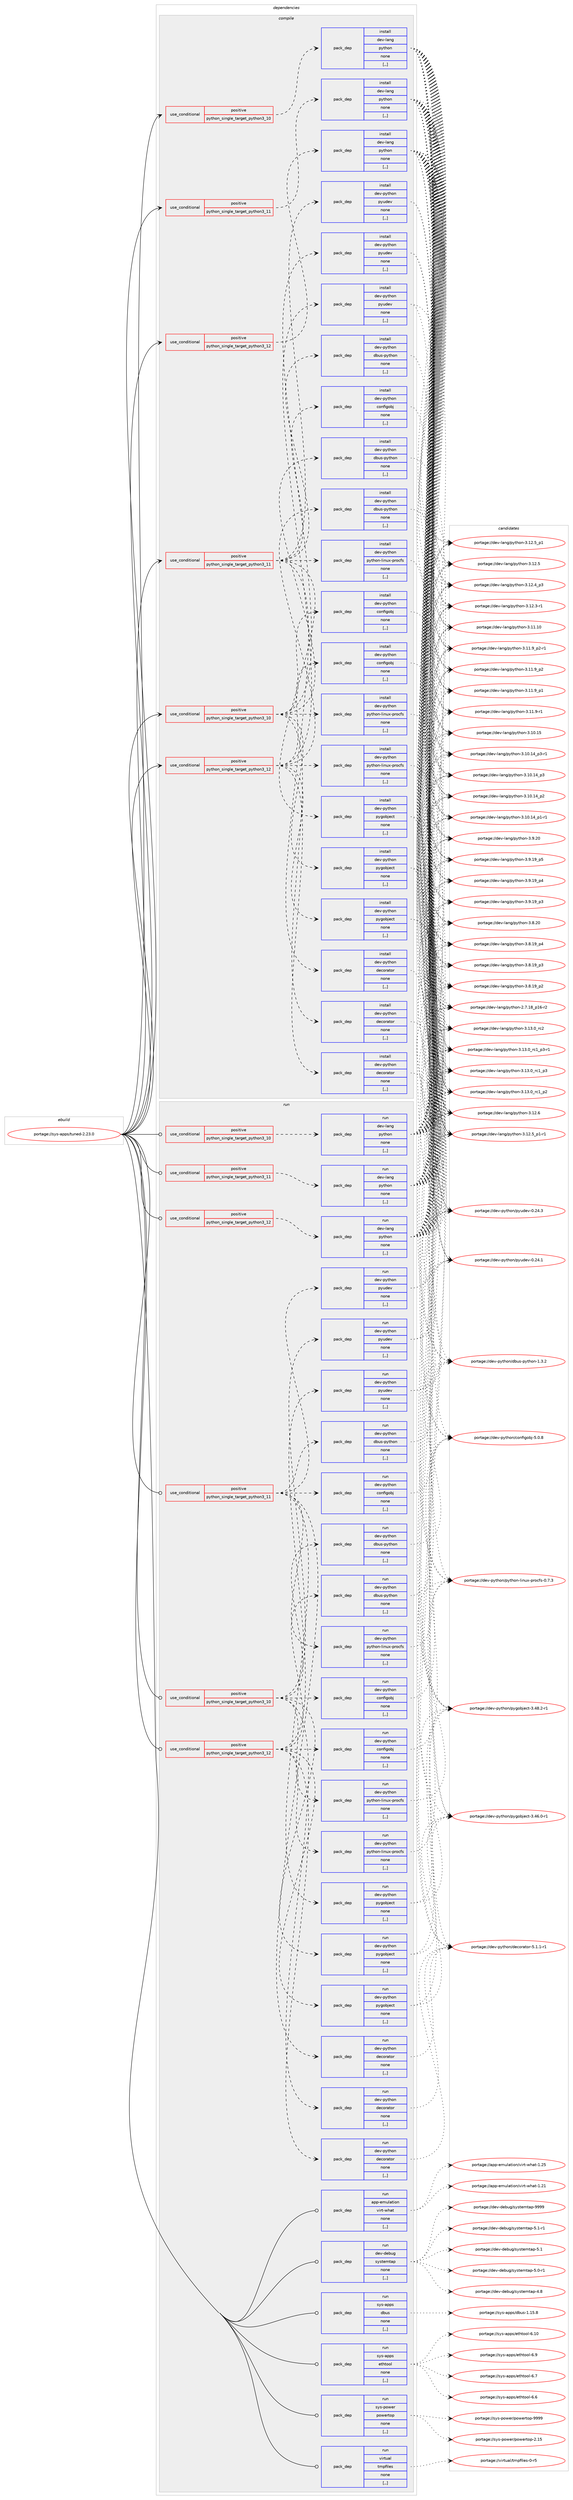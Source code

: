 digraph prolog {

# *************
# Graph options
# *************

newrank=true;
concentrate=true;
compound=true;
graph [rankdir=LR,fontname=Helvetica,fontsize=10,ranksep=1.5];#, ranksep=2.5, nodesep=0.2];
edge  [arrowhead=vee];
node  [fontname=Helvetica,fontsize=10];

# **********
# The ebuild
# **********

subgraph cluster_leftcol {
color=gray;
label=<<i>ebuild</i>>;
id [label="portage://sys-apps/tuned-2.23.0", color=red, width=4, href="../sys-apps/tuned-2.23.0.svg"];
}

# ****************
# The dependencies
# ****************

subgraph cluster_midcol {
color=gray;
label=<<i>dependencies</i>>;
subgraph cluster_compile {
fillcolor="#eeeeee";
style=filled;
label=<<i>compile</i>>;
subgraph cond246617 {
dependency935441 [label=<<TABLE BORDER="0" CELLBORDER="1" CELLSPACING="0" CELLPADDING="4"><TR><TD ROWSPAN="3" CELLPADDING="10">use_conditional</TD></TR><TR><TD>positive</TD></TR><TR><TD>python_single_target_python3_10</TD></TR></TABLE>>, shape=none, color=red];
subgraph pack682153 {
dependency935442 [label=<<TABLE BORDER="0" CELLBORDER="1" CELLSPACING="0" CELLPADDING="4" WIDTH="220"><TR><TD ROWSPAN="6" CELLPADDING="30">pack_dep</TD></TR><TR><TD WIDTH="110">install</TD></TR><TR><TD>dev-lang</TD></TR><TR><TD>python</TD></TR><TR><TD>none</TD></TR><TR><TD>[,,]</TD></TR></TABLE>>, shape=none, color=blue];
}
dependency935441:e -> dependency935442:w [weight=20,style="dashed",arrowhead="vee"];
}
id:e -> dependency935441:w [weight=20,style="solid",arrowhead="vee"];
subgraph cond246618 {
dependency935443 [label=<<TABLE BORDER="0" CELLBORDER="1" CELLSPACING="0" CELLPADDING="4"><TR><TD ROWSPAN="3" CELLPADDING="10">use_conditional</TD></TR><TR><TD>positive</TD></TR><TR><TD>python_single_target_python3_10</TD></TR></TABLE>>, shape=none, color=red];
subgraph pack682154 {
dependency935444 [label=<<TABLE BORDER="0" CELLBORDER="1" CELLSPACING="0" CELLPADDING="4" WIDTH="220"><TR><TD ROWSPAN="6" CELLPADDING="30">pack_dep</TD></TR><TR><TD WIDTH="110">install</TD></TR><TR><TD>dev-python</TD></TR><TR><TD>configobj</TD></TR><TR><TD>none</TD></TR><TR><TD>[,,]</TD></TR></TABLE>>, shape=none, color=blue];
}
dependency935443:e -> dependency935444:w [weight=20,style="dashed",arrowhead="vee"];
subgraph pack682155 {
dependency935445 [label=<<TABLE BORDER="0" CELLBORDER="1" CELLSPACING="0" CELLPADDING="4" WIDTH="220"><TR><TD ROWSPAN="6" CELLPADDING="30">pack_dep</TD></TR><TR><TD WIDTH="110">install</TD></TR><TR><TD>dev-python</TD></TR><TR><TD>dbus-python</TD></TR><TR><TD>none</TD></TR><TR><TD>[,,]</TD></TR></TABLE>>, shape=none, color=blue];
}
dependency935443:e -> dependency935445:w [weight=20,style="dashed",arrowhead="vee"];
subgraph pack682156 {
dependency935446 [label=<<TABLE BORDER="0" CELLBORDER="1" CELLSPACING="0" CELLPADDING="4" WIDTH="220"><TR><TD ROWSPAN="6" CELLPADDING="30">pack_dep</TD></TR><TR><TD WIDTH="110">install</TD></TR><TR><TD>dev-python</TD></TR><TR><TD>decorator</TD></TR><TR><TD>none</TD></TR><TR><TD>[,,]</TD></TR></TABLE>>, shape=none, color=blue];
}
dependency935443:e -> dependency935446:w [weight=20,style="dashed",arrowhead="vee"];
subgraph pack682157 {
dependency935447 [label=<<TABLE BORDER="0" CELLBORDER="1" CELLSPACING="0" CELLPADDING="4" WIDTH="220"><TR><TD ROWSPAN="6" CELLPADDING="30">pack_dep</TD></TR><TR><TD WIDTH="110">install</TD></TR><TR><TD>dev-python</TD></TR><TR><TD>pygobject</TD></TR><TR><TD>none</TD></TR><TR><TD>[,,]</TD></TR></TABLE>>, shape=none, color=blue];
}
dependency935443:e -> dependency935447:w [weight=20,style="dashed",arrowhead="vee"];
subgraph pack682158 {
dependency935448 [label=<<TABLE BORDER="0" CELLBORDER="1" CELLSPACING="0" CELLPADDING="4" WIDTH="220"><TR><TD ROWSPAN="6" CELLPADDING="30">pack_dep</TD></TR><TR><TD WIDTH="110">install</TD></TR><TR><TD>dev-python</TD></TR><TR><TD>python-linux-procfs</TD></TR><TR><TD>none</TD></TR><TR><TD>[,,]</TD></TR></TABLE>>, shape=none, color=blue];
}
dependency935443:e -> dependency935448:w [weight=20,style="dashed",arrowhead="vee"];
subgraph pack682159 {
dependency935449 [label=<<TABLE BORDER="0" CELLBORDER="1" CELLSPACING="0" CELLPADDING="4" WIDTH="220"><TR><TD ROWSPAN="6" CELLPADDING="30">pack_dep</TD></TR><TR><TD WIDTH="110">install</TD></TR><TR><TD>dev-python</TD></TR><TR><TD>pyudev</TD></TR><TR><TD>none</TD></TR><TR><TD>[,,]</TD></TR></TABLE>>, shape=none, color=blue];
}
dependency935443:e -> dependency935449:w [weight=20,style="dashed",arrowhead="vee"];
}
id:e -> dependency935443:w [weight=20,style="solid",arrowhead="vee"];
subgraph cond246619 {
dependency935450 [label=<<TABLE BORDER="0" CELLBORDER="1" CELLSPACING="0" CELLPADDING="4"><TR><TD ROWSPAN="3" CELLPADDING="10">use_conditional</TD></TR><TR><TD>positive</TD></TR><TR><TD>python_single_target_python3_11</TD></TR></TABLE>>, shape=none, color=red];
subgraph pack682160 {
dependency935451 [label=<<TABLE BORDER="0" CELLBORDER="1" CELLSPACING="0" CELLPADDING="4" WIDTH="220"><TR><TD ROWSPAN="6" CELLPADDING="30">pack_dep</TD></TR><TR><TD WIDTH="110">install</TD></TR><TR><TD>dev-lang</TD></TR><TR><TD>python</TD></TR><TR><TD>none</TD></TR><TR><TD>[,,]</TD></TR></TABLE>>, shape=none, color=blue];
}
dependency935450:e -> dependency935451:w [weight=20,style="dashed",arrowhead="vee"];
}
id:e -> dependency935450:w [weight=20,style="solid",arrowhead="vee"];
subgraph cond246620 {
dependency935452 [label=<<TABLE BORDER="0" CELLBORDER="1" CELLSPACING="0" CELLPADDING="4"><TR><TD ROWSPAN="3" CELLPADDING="10">use_conditional</TD></TR><TR><TD>positive</TD></TR><TR><TD>python_single_target_python3_11</TD></TR></TABLE>>, shape=none, color=red];
subgraph pack682161 {
dependency935453 [label=<<TABLE BORDER="0" CELLBORDER="1" CELLSPACING="0" CELLPADDING="4" WIDTH="220"><TR><TD ROWSPAN="6" CELLPADDING="30">pack_dep</TD></TR><TR><TD WIDTH="110">install</TD></TR><TR><TD>dev-python</TD></TR><TR><TD>configobj</TD></TR><TR><TD>none</TD></TR><TR><TD>[,,]</TD></TR></TABLE>>, shape=none, color=blue];
}
dependency935452:e -> dependency935453:w [weight=20,style="dashed",arrowhead="vee"];
subgraph pack682162 {
dependency935454 [label=<<TABLE BORDER="0" CELLBORDER="1" CELLSPACING="0" CELLPADDING="4" WIDTH="220"><TR><TD ROWSPAN="6" CELLPADDING="30">pack_dep</TD></TR><TR><TD WIDTH="110">install</TD></TR><TR><TD>dev-python</TD></TR><TR><TD>dbus-python</TD></TR><TR><TD>none</TD></TR><TR><TD>[,,]</TD></TR></TABLE>>, shape=none, color=blue];
}
dependency935452:e -> dependency935454:w [weight=20,style="dashed",arrowhead="vee"];
subgraph pack682163 {
dependency935455 [label=<<TABLE BORDER="0" CELLBORDER="1" CELLSPACING="0" CELLPADDING="4" WIDTH="220"><TR><TD ROWSPAN="6" CELLPADDING="30">pack_dep</TD></TR><TR><TD WIDTH="110">install</TD></TR><TR><TD>dev-python</TD></TR><TR><TD>decorator</TD></TR><TR><TD>none</TD></TR><TR><TD>[,,]</TD></TR></TABLE>>, shape=none, color=blue];
}
dependency935452:e -> dependency935455:w [weight=20,style="dashed",arrowhead="vee"];
subgraph pack682164 {
dependency935456 [label=<<TABLE BORDER="0" CELLBORDER="1" CELLSPACING="0" CELLPADDING="4" WIDTH="220"><TR><TD ROWSPAN="6" CELLPADDING="30">pack_dep</TD></TR><TR><TD WIDTH="110">install</TD></TR><TR><TD>dev-python</TD></TR><TR><TD>pygobject</TD></TR><TR><TD>none</TD></TR><TR><TD>[,,]</TD></TR></TABLE>>, shape=none, color=blue];
}
dependency935452:e -> dependency935456:w [weight=20,style="dashed",arrowhead="vee"];
subgraph pack682165 {
dependency935457 [label=<<TABLE BORDER="0" CELLBORDER="1" CELLSPACING="0" CELLPADDING="4" WIDTH="220"><TR><TD ROWSPAN="6" CELLPADDING="30">pack_dep</TD></TR><TR><TD WIDTH="110">install</TD></TR><TR><TD>dev-python</TD></TR><TR><TD>python-linux-procfs</TD></TR><TR><TD>none</TD></TR><TR><TD>[,,]</TD></TR></TABLE>>, shape=none, color=blue];
}
dependency935452:e -> dependency935457:w [weight=20,style="dashed",arrowhead="vee"];
subgraph pack682166 {
dependency935458 [label=<<TABLE BORDER="0" CELLBORDER="1" CELLSPACING="0" CELLPADDING="4" WIDTH="220"><TR><TD ROWSPAN="6" CELLPADDING="30">pack_dep</TD></TR><TR><TD WIDTH="110">install</TD></TR><TR><TD>dev-python</TD></TR><TR><TD>pyudev</TD></TR><TR><TD>none</TD></TR><TR><TD>[,,]</TD></TR></TABLE>>, shape=none, color=blue];
}
dependency935452:e -> dependency935458:w [weight=20,style="dashed",arrowhead="vee"];
}
id:e -> dependency935452:w [weight=20,style="solid",arrowhead="vee"];
subgraph cond246621 {
dependency935459 [label=<<TABLE BORDER="0" CELLBORDER="1" CELLSPACING="0" CELLPADDING="4"><TR><TD ROWSPAN="3" CELLPADDING="10">use_conditional</TD></TR><TR><TD>positive</TD></TR><TR><TD>python_single_target_python3_12</TD></TR></TABLE>>, shape=none, color=red];
subgraph pack682167 {
dependency935460 [label=<<TABLE BORDER="0" CELLBORDER="1" CELLSPACING="0" CELLPADDING="4" WIDTH="220"><TR><TD ROWSPAN="6" CELLPADDING="30">pack_dep</TD></TR><TR><TD WIDTH="110">install</TD></TR><TR><TD>dev-lang</TD></TR><TR><TD>python</TD></TR><TR><TD>none</TD></TR><TR><TD>[,,]</TD></TR></TABLE>>, shape=none, color=blue];
}
dependency935459:e -> dependency935460:w [weight=20,style="dashed",arrowhead="vee"];
}
id:e -> dependency935459:w [weight=20,style="solid",arrowhead="vee"];
subgraph cond246622 {
dependency935461 [label=<<TABLE BORDER="0" CELLBORDER="1" CELLSPACING="0" CELLPADDING="4"><TR><TD ROWSPAN="3" CELLPADDING="10">use_conditional</TD></TR><TR><TD>positive</TD></TR><TR><TD>python_single_target_python3_12</TD></TR></TABLE>>, shape=none, color=red];
subgraph pack682168 {
dependency935462 [label=<<TABLE BORDER="0" CELLBORDER="1" CELLSPACING="0" CELLPADDING="4" WIDTH="220"><TR><TD ROWSPAN="6" CELLPADDING="30">pack_dep</TD></TR><TR><TD WIDTH="110">install</TD></TR><TR><TD>dev-python</TD></TR><TR><TD>configobj</TD></TR><TR><TD>none</TD></TR><TR><TD>[,,]</TD></TR></TABLE>>, shape=none, color=blue];
}
dependency935461:e -> dependency935462:w [weight=20,style="dashed",arrowhead="vee"];
subgraph pack682169 {
dependency935463 [label=<<TABLE BORDER="0" CELLBORDER="1" CELLSPACING="0" CELLPADDING="4" WIDTH="220"><TR><TD ROWSPAN="6" CELLPADDING="30">pack_dep</TD></TR><TR><TD WIDTH="110">install</TD></TR><TR><TD>dev-python</TD></TR><TR><TD>dbus-python</TD></TR><TR><TD>none</TD></TR><TR><TD>[,,]</TD></TR></TABLE>>, shape=none, color=blue];
}
dependency935461:e -> dependency935463:w [weight=20,style="dashed",arrowhead="vee"];
subgraph pack682170 {
dependency935464 [label=<<TABLE BORDER="0" CELLBORDER="1" CELLSPACING="0" CELLPADDING="4" WIDTH="220"><TR><TD ROWSPAN="6" CELLPADDING="30">pack_dep</TD></TR><TR><TD WIDTH="110">install</TD></TR><TR><TD>dev-python</TD></TR><TR><TD>decorator</TD></TR><TR><TD>none</TD></TR><TR><TD>[,,]</TD></TR></TABLE>>, shape=none, color=blue];
}
dependency935461:e -> dependency935464:w [weight=20,style="dashed",arrowhead="vee"];
subgraph pack682171 {
dependency935465 [label=<<TABLE BORDER="0" CELLBORDER="1" CELLSPACING="0" CELLPADDING="4" WIDTH="220"><TR><TD ROWSPAN="6" CELLPADDING="30">pack_dep</TD></TR><TR><TD WIDTH="110">install</TD></TR><TR><TD>dev-python</TD></TR><TR><TD>pygobject</TD></TR><TR><TD>none</TD></TR><TR><TD>[,,]</TD></TR></TABLE>>, shape=none, color=blue];
}
dependency935461:e -> dependency935465:w [weight=20,style="dashed",arrowhead="vee"];
subgraph pack682172 {
dependency935466 [label=<<TABLE BORDER="0" CELLBORDER="1" CELLSPACING="0" CELLPADDING="4" WIDTH="220"><TR><TD ROWSPAN="6" CELLPADDING="30">pack_dep</TD></TR><TR><TD WIDTH="110">install</TD></TR><TR><TD>dev-python</TD></TR><TR><TD>python-linux-procfs</TD></TR><TR><TD>none</TD></TR><TR><TD>[,,]</TD></TR></TABLE>>, shape=none, color=blue];
}
dependency935461:e -> dependency935466:w [weight=20,style="dashed",arrowhead="vee"];
subgraph pack682173 {
dependency935467 [label=<<TABLE BORDER="0" CELLBORDER="1" CELLSPACING="0" CELLPADDING="4" WIDTH="220"><TR><TD ROWSPAN="6" CELLPADDING="30">pack_dep</TD></TR><TR><TD WIDTH="110">install</TD></TR><TR><TD>dev-python</TD></TR><TR><TD>pyudev</TD></TR><TR><TD>none</TD></TR><TR><TD>[,,]</TD></TR></TABLE>>, shape=none, color=blue];
}
dependency935461:e -> dependency935467:w [weight=20,style="dashed",arrowhead="vee"];
}
id:e -> dependency935461:w [weight=20,style="solid",arrowhead="vee"];
}
subgraph cluster_compileandrun {
fillcolor="#eeeeee";
style=filled;
label=<<i>compile and run</i>>;
}
subgraph cluster_run {
fillcolor="#eeeeee";
style=filled;
label=<<i>run</i>>;
subgraph cond246623 {
dependency935468 [label=<<TABLE BORDER="0" CELLBORDER="1" CELLSPACING="0" CELLPADDING="4"><TR><TD ROWSPAN="3" CELLPADDING="10">use_conditional</TD></TR><TR><TD>positive</TD></TR><TR><TD>python_single_target_python3_10</TD></TR></TABLE>>, shape=none, color=red];
subgraph pack682174 {
dependency935469 [label=<<TABLE BORDER="0" CELLBORDER="1" CELLSPACING="0" CELLPADDING="4" WIDTH="220"><TR><TD ROWSPAN="6" CELLPADDING="30">pack_dep</TD></TR><TR><TD WIDTH="110">run</TD></TR><TR><TD>dev-lang</TD></TR><TR><TD>python</TD></TR><TR><TD>none</TD></TR><TR><TD>[,,]</TD></TR></TABLE>>, shape=none, color=blue];
}
dependency935468:e -> dependency935469:w [weight=20,style="dashed",arrowhead="vee"];
}
id:e -> dependency935468:w [weight=20,style="solid",arrowhead="odot"];
subgraph cond246624 {
dependency935470 [label=<<TABLE BORDER="0" CELLBORDER="1" CELLSPACING="0" CELLPADDING="4"><TR><TD ROWSPAN="3" CELLPADDING="10">use_conditional</TD></TR><TR><TD>positive</TD></TR><TR><TD>python_single_target_python3_10</TD></TR></TABLE>>, shape=none, color=red];
subgraph pack682175 {
dependency935471 [label=<<TABLE BORDER="0" CELLBORDER="1" CELLSPACING="0" CELLPADDING="4" WIDTH="220"><TR><TD ROWSPAN="6" CELLPADDING="30">pack_dep</TD></TR><TR><TD WIDTH="110">run</TD></TR><TR><TD>dev-python</TD></TR><TR><TD>configobj</TD></TR><TR><TD>none</TD></TR><TR><TD>[,,]</TD></TR></TABLE>>, shape=none, color=blue];
}
dependency935470:e -> dependency935471:w [weight=20,style="dashed",arrowhead="vee"];
subgraph pack682176 {
dependency935472 [label=<<TABLE BORDER="0" CELLBORDER="1" CELLSPACING="0" CELLPADDING="4" WIDTH="220"><TR><TD ROWSPAN="6" CELLPADDING="30">pack_dep</TD></TR><TR><TD WIDTH="110">run</TD></TR><TR><TD>dev-python</TD></TR><TR><TD>dbus-python</TD></TR><TR><TD>none</TD></TR><TR><TD>[,,]</TD></TR></TABLE>>, shape=none, color=blue];
}
dependency935470:e -> dependency935472:w [weight=20,style="dashed",arrowhead="vee"];
subgraph pack682177 {
dependency935473 [label=<<TABLE BORDER="0" CELLBORDER="1" CELLSPACING="0" CELLPADDING="4" WIDTH="220"><TR><TD ROWSPAN="6" CELLPADDING="30">pack_dep</TD></TR><TR><TD WIDTH="110">run</TD></TR><TR><TD>dev-python</TD></TR><TR><TD>decorator</TD></TR><TR><TD>none</TD></TR><TR><TD>[,,]</TD></TR></TABLE>>, shape=none, color=blue];
}
dependency935470:e -> dependency935473:w [weight=20,style="dashed",arrowhead="vee"];
subgraph pack682178 {
dependency935474 [label=<<TABLE BORDER="0" CELLBORDER="1" CELLSPACING="0" CELLPADDING="4" WIDTH="220"><TR><TD ROWSPAN="6" CELLPADDING="30">pack_dep</TD></TR><TR><TD WIDTH="110">run</TD></TR><TR><TD>dev-python</TD></TR><TR><TD>pygobject</TD></TR><TR><TD>none</TD></TR><TR><TD>[,,]</TD></TR></TABLE>>, shape=none, color=blue];
}
dependency935470:e -> dependency935474:w [weight=20,style="dashed",arrowhead="vee"];
subgraph pack682179 {
dependency935475 [label=<<TABLE BORDER="0" CELLBORDER="1" CELLSPACING="0" CELLPADDING="4" WIDTH="220"><TR><TD ROWSPAN="6" CELLPADDING="30">pack_dep</TD></TR><TR><TD WIDTH="110">run</TD></TR><TR><TD>dev-python</TD></TR><TR><TD>python-linux-procfs</TD></TR><TR><TD>none</TD></TR><TR><TD>[,,]</TD></TR></TABLE>>, shape=none, color=blue];
}
dependency935470:e -> dependency935475:w [weight=20,style="dashed",arrowhead="vee"];
subgraph pack682180 {
dependency935476 [label=<<TABLE BORDER="0" CELLBORDER="1" CELLSPACING="0" CELLPADDING="4" WIDTH="220"><TR><TD ROWSPAN="6" CELLPADDING="30">pack_dep</TD></TR><TR><TD WIDTH="110">run</TD></TR><TR><TD>dev-python</TD></TR><TR><TD>pyudev</TD></TR><TR><TD>none</TD></TR><TR><TD>[,,]</TD></TR></TABLE>>, shape=none, color=blue];
}
dependency935470:e -> dependency935476:w [weight=20,style="dashed",arrowhead="vee"];
}
id:e -> dependency935470:w [weight=20,style="solid",arrowhead="odot"];
subgraph cond246625 {
dependency935477 [label=<<TABLE BORDER="0" CELLBORDER="1" CELLSPACING="0" CELLPADDING="4"><TR><TD ROWSPAN="3" CELLPADDING="10">use_conditional</TD></TR><TR><TD>positive</TD></TR><TR><TD>python_single_target_python3_11</TD></TR></TABLE>>, shape=none, color=red];
subgraph pack682181 {
dependency935478 [label=<<TABLE BORDER="0" CELLBORDER="1" CELLSPACING="0" CELLPADDING="4" WIDTH="220"><TR><TD ROWSPAN="6" CELLPADDING="30">pack_dep</TD></TR><TR><TD WIDTH="110">run</TD></TR><TR><TD>dev-lang</TD></TR><TR><TD>python</TD></TR><TR><TD>none</TD></TR><TR><TD>[,,]</TD></TR></TABLE>>, shape=none, color=blue];
}
dependency935477:e -> dependency935478:w [weight=20,style="dashed",arrowhead="vee"];
}
id:e -> dependency935477:w [weight=20,style="solid",arrowhead="odot"];
subgraph cond246626 {
dependency935479 [label=<<TABLE BORDER="0" CELLBORDER="1" CELLSPACING="0" CELLPADDING="4"><TR><TD ROWSPAN="3" CELLPADDING="10">use_conditional</TD></TR><TR><TD>positive</TD></TR><TR><TD>python_single_target_python3_11</TD></TR></TABLE>>, shape=none, color=red];
subgraph pack682182 {
dependency935480 [label=<<TABLE BORDER="0" CELLBORDER="1" CELLSPACING="0" CELLPADDING="4" WIDTH="220"><TR><TD ROWSPAN="6" CELLPADDING="30">pack_dep</TD></TR><TR><TD WIDTH="110">run</TD></TR><TR><TD>dev-python</TD></TR><TR><TD>configobj</TD></TR><TR><TD>none</TD></TR><TR><TD>[,,]</TD></TR></TABLE>>, shape=none, color=blue];
}
dependency935479:e -> dependency935480:w [weight=20,style="dashed",arrowhead="vee"];
subgraph pack682183 {
dependency935481 [label=<<TABLE BORDER="0" CELLBORDER="1" CELLSPACING="0" CELLPADDING="4" WIDTH="220"><TR><TD ROWSPAN="6" CELLPADDING="30">pack_dep</TD></TR><TR><TD WIDTH="110">run</TD></TR><TR><TD>dev-python</TD></TR><TR><TD>dbus-python</TD></TR><TR><TD>none</TD></TR><TR><TD>[,,]</TD></TR></TABLE>>, shape=none, color=blue];
}
dependency935479:e -> dependency935481:w [weight=20,style="dashed",arrowhead="vee"];
subgraph pack682184 {
dependency935482 [label=<<TABLE BORDER="0" CELLBORDER="1" CELLSPACING="0" CELLPADDING="4" WIDTH="220"><TR><TD ROWSPAN="6" CELLPADDING="30">pack_dep</TD></TR><TR><TD WIDTH="110">run</TD></TR><TR><TD>dev-python</TD></TR><TR><TD>decorator</TD></TR><TR><TD>none</TD></TR><TR><TD>[,,]</TD></TR></TABLE>>, shape=none, color=blue];
}
dependency935479:e -> dependency935482:w [weight=20,style="dashed",arrowhead="vee"];
subgraph pack682185 {
dependency935483 [label=<<TABLE BORDER="0" CELLBORDER="1" CELLSPACING="0" CELLPADDING="4" WIDTH="220"><TR><TD ROWSPAN="6" CELLPADDING="30">pack_dep</TD></TR><TR><TD WIDTH="110">run</TD></TR><TR><TD>dev-python</TD></TR><TR><TD>pygobject</TD></TR><TR><TD>none</TD></TR><TR><TD>[,,]</TD></TR></TABLE>>, shape=none, color=blue];
}
dependency935479:e -> dependency935483:w [weight=20,style="dashed",arrowhead="vee"];
subgraph pack682186 {
dependency935484 [label=<<TABLE BORDER="0" CELLBORDER="1" CELLSPACING="0" CELLPADDING="4" WIDTH="220"><TR><TD ROWSPAN="6" CELLPADDING="30">pack_dep</TD></TR><TR><TD WIDTH="110">run</TD></TR><TR><TD>dev-python</TD></TR><TR><TD>python-linux-procfs</TD></TR><TR><TD>none</TD></TR><TR><TD>[,,]</TD></TR></TABLE>>, shape=none, color=blue];
}
dependency935479:e -> dependency935484:w [weight=20,style="dashed",arrowhead="vee"];
subgraph pack682187 {
dependency935485 [label=<<TABLE BORDER="0" CELLBORDER="1" CELLSPACING="0" CELLPADDING="4" WIDTH="220"><TR><TD ROWSPAN="6" CELLPADDING="30">pack_dep</TD></TR><TR><TD WIDTH="110">run</TD></TR><TR><TD>dev-python</TD></TR><TR><TD>pyudev</TD></TR><TR><TD>none</TD></TR><TR><TD>[,,]</TD></TR></TABLE>>, shape=none, color=blue];
}
dependency935479:e -> dependency935485:w [weight=20,style="dashed",arrowhead="vee"];
}
id:e -> dependency935479:w [weight=20,style="solid",arrowhead="odot"];
subgraph cond246627 {
dependency935486 [label=<<TABLE BORDER="0" CELLBORDER="1" CELLSPACING="0" CELLPADDING="4"><TR><TD ROWSPAN="3" CELLPADDING="10">use_conditional</TD></TR><TR><TD>positive</TD></TR><TR><TD>python_single_target_python3_12</TD></TR></TABLE>>, shape=none, color=red];
subgraph pack682188 {
dependency935487 [label=<<TABLE BORDER="0" CELLBORDER="1" CELLSPACING="0" CELLPADDING="4" WIDTH="220"><TR><TD ROWSPAN="6" CELLPADDING="30">pack_dep</TD></TR><TR><TD WIDTH="110">run</TD></TR><TR><TD>dev-lang</TD></TR><TR><TD>python</TD></TR><TR><TD>none</TD></TR><TR><TD>[,,]</TD></TR></TABLE>>, shape=none, color=blue];
}
dependency935486:e -> dependency935487:w [weight=20,style="dashed",arrowhead="vee"];
}
id:e -> dependency935486:w [weight=20,style="solid",arrowhead="odot"];
subgraph cond246628 {
dependency935488 [label=<<TABLE BORDER="0" CELLBORDER="1" CELLSPACING="0" CELLPADDING="4"><TR><TD ROWSPAN="3" CELLPADDING="10">use_conditional</TD></TR><TR><TD>positive</TD></TR><TR><TD>python_single_target_python3_12</TD></TR></TABLE>>, shape=none, color=red];
subgraph pack682189 {
dependency935489 [label=<<TABLE BORDER="0" CELLBORDER="1" CELLSPACING="0" CELLPADDING="4" WIDTH="220"><TR><TD ROWSPAN="6" CELLPADDING="30">pack_dep</TD></TR><TR><TD WIDTH="110">run</TD></TR><TR><TD>dev-python</TD></TR><TR><TD>configobj</TD></TR><TR><TD>none</TD></TR><TR><TD>[,,]</TD></TR></TABLE>>, shape=none, color=blue];
}
dependency935488:e -> dependency935489:w [weight=20,style="dashed",arrowhead="vee"];
subgraph pack682190 {
dependency935490 [label=<<TABLE BORDER="0" CELLBORDER="1" CELLSPACING="0" CELLPADDING="4" WIDTH="220"><TR><TD ROWSPAN="6" CELLPADDING="30">pack_dep</TD></TR><TR><TD WIDTH="110">run</TD></TR><TR><TD>dev-python</TD></TR><TR><TD>dbus-python</TD></TR><TR><TD>none</TD></TR><TR><TD>[,,]</TD></TR></TABLE>>, shape=none, color=blue];
}
dependency935488:e -> dependency935490:w [weight=20,style="dashed",arrowhead="vee"];
subgraph pack682191 {
dependency935491 [label=<<TABLE BORDER="0" CELLBORDER="1" CELLSPACING="0" CELLPADDING="4" WIDTH="220"><TR><TD ROWSPAN="6" CELLPADDING="30">pack_dep</TD></TR><TR><TD WIDTH="110">run</TD></TR><TR><TD>dev-python</TD></TR><TR><TD>decorator</TD></TR><TR><TD>none</TD></TR><TR><TD>[,,]</TD></TR></TABLE>>, shape=none, color=blue];
}
dependency935488:e -> dependency935491:w [weight=20,style="dashed",arrowhead="vee"];
subgraph pack682192 {
dependency935492 [label=<<TABLE BORDER="0" CELLBORDER="1" CELLSPACING="0" CELLPADDING="4" WIDTH="220"><TR><TD ROWSPAN="6" CELLPADDING="30">pack_dep</TD></TR><TR><TD WIDTH="110">run</TD></TR><TR><TD>dev-python</TD></TR><TR><TD>pygobject</TD></TR><TR><TD>none</TD></TR><TR><TD>[,,]</TD></TR></TABLE>>, shape=none, color=blue];
}
dependency935488:e -> dependency935492:w [weight=20,style="dashed",arrowhead="vee"];
subgraph pack682193 {
dependency935493 [label=<<TABLE BORDER="0" CELLBORDER="1" CELLSPACING="0" CELLPADDING="4" WIDTH="220"><TR><TD ROWSPAN="6" CELLPADDING="30">pack_dep</TD></TR><TR><TD WIDTH="110">run</TD></TR><TR><TD>dev-python</TD></TR><TR><TD>python-linux-procfs</TD></TR><TR><TD>none</TD></TR><TR><TD>[,,]</TD></TR></TABLE>>, shape=none, color=blue];
}
dependency935488:e -> dependency935493:w [weight=20,style="dashed",arrowhead="vee"];
subgraph pack682194 {
dependency935494 [label=<<TABLE BORDER="0" CELLBORDER="1" CELLSPACING="0" CELLPADDING="4" WIDTH="220"><TR><TD ROWSPAN="6" CELLPADDING="30">pack_dep</TD></TR><TR><TD WIDTH="110">run</TD></TR><TR><TD>dev-python</TD></TR><TR><TD>pyudev</TD></TR><TR><TD>none</TD></TR><TR><TD>[,,]</TD></TR></TABLE>>, shape=none, color=blue];
}
dependency935488:e -> dependency935494:w [weight=20,style="dashed",arrowhead="vee"];
}
id:e -> dependency935488:w [weight=20,style="solid",arrowhead="odot"];
subgraph pack682195 {
dependency935495 [label=<<TABLE BORDER="0" CELLBORDER="1" CELLSPACING="0" CELLPADDING="4" WIDTH="220"><TR><TD ROWSPAN="6" CELLPADDING="30">pack_dep</TD></TR><TR><TD WIDTH="110">run</TD></TR><TR><TD>app-emulation</TD></TR><TR><TD>virt-what</TD></TR><TR><TD>none</TD></TR><TR><TD>[,,]</TD></TR></TABLE>>, shape=none, color=blue];
}
id:e -> dependency935495:w [weight=20,style="solid",arrowhead="odot"];
subgraph pack682196 {
dependency935496 [label=<<TABLE BORDER="0" CELLBORDER="1" CELLSPACING="0" CELLPADDING="4" WIDTH="220"><TR><TD ROWSPAN="6" CELLPADDING="30">pack_dep</TD></TR><TR><TD WIDTH="110">run</TD></TR><TR><TD>dev-debug</TD></TR><TR><TD>systemtap</TD></TR><TR><TD>none</TD></TR><TR><TD>[,,]</TD></TR></TABLE>>, shape=none, color=blue];
}
id:e -> dependency935496:w [weight=20,style="solid",arrowhead="odot"];
subgraph pack682197 {
dependency935497 [label=<<TABLE BORDER="0" CELLBORDER="1" CELLSPACING="0" CELLPADDING="4" WIDTH="220"><TR><TD ROWSPAN="6" CELLPADDING="30">pack_dep</TD></TR><TR><TD WIDTH="110">run</TD></TR><TR><TD>sys-apps</TD></TR><TR><TD>dbus</TD></TR><TR><TD>none</TD></TR><TR><TD>[,,]</TD></TR></TABLE>>, shape=none, color=blue];
}
id:e -> dependency935497:w [weight=20,style="solid",arrowhead="odot"];
subgraph pack682198 {
dependency935498 [label=<<TABLE BORDER="0" CELLBORDER="1" CELLSPACING="0" CELLPADDING="4" WIDTH="220"><TR><TD ROWSPAN="6" CELLPADDING="30">pack_dep</TD></TR><TR><TD WIDTH="110">run</TD></TR><TR><TD>sys-apps</TD></TR><TR><TD>ethtool</TD></TR><TR><TD>none</TD></TR><TR><TD>[,,]</TD></TR></TABLE>>, shape=none, color=blue];
}
id:e -> dependency935498:w [weight=20,style="solid",arrowhead="odot"];
subgraph pack682199 {
dependency935499 [label=<<TABLE BORDER="0" CELLBORDER="1" CELLSPACING="0" CELLPADDING="4" WIDTH="220"><TR><TD ROWSPAN="6" CELLPADDING="30">pack_dep</TD></TR><TR><TD WIDTH="110">run</TD></TR><TR><TD>sys-power</TD></TR><TR><TD>powertop</TD></TR><TR><TD>none</TD></TR><TR><TD>[,,]</TD></TR></TABLE>>, shape=none, color=blue];
}
id:e -> dependency935499:w [weight=20,style="solid",arrowhead="odot"];
subgraph pack682200 {
dependency935500 [label=<<TABLE BORDER="0" CELLBORDER="1" CELLSPACING="0" CELLPADDING="4" WIDTH="220"><TR><TD ROWSPAN="6" CELLPADDING="30">pack_dep</TD></TR><TR><TD WIDTH="110">run</TD></TR><TR><TD>virtual</TD></TR><TR><TD>tmpfiles</TD></TR><TR><TD>none</TD></TR><TR><TD>[,,]</TD></TR></TABLE>>, shape=none, color=blue];
}
id:e -> dependency935500:w [weight=20,style="solid",arrowhead="odot"];
}
}

# **************
# The candidates
# **************

subgraph cluster_choices {
rank=same;
color=gray;
label=<<i>candidates</i>>;

subgraph choice682153 {
color=black;
nodesep=1;
choice10010111845108971101034711212111610411111045514649514648951149950 [label="portage://dev-lang/python-3.13.0_rc2", color=red, width=4,href="../dev-lang/python-3.13.0_rc2.svg"];
choice1001011184510897110103471121211161041111104551464951464895114994995112514511449 [label="portage://dev-lang/python-3.13.0_rc1_p3-r1", color=red, width=4,href="../dev-lang/python-3.13.0_rc1_p3-r1.svg"];
choice100101118451089711010347112121116104111110455146495146489511499499511251 [label="portage://dev-lang/python-3.13.0_rc1_p3", color=red, width=4,href="../dev-lang/python-3.13.0_rc1_p3.svg"];
choice100101118451089711010347112121116104111110455146495146489511499499511250 [label="portage://dev-lang/python-3.13.0_rc1_p2", color=red, width=4,href="../dev-lang/python-3.13.0_rc1_p2.svg"];
choice10010111845108971101034711212111610411111045514649504654 [label="portage://dev-lang/python-3.12.6", color=red, width=4,href="../dev-lang/python-3.12.6.svg"];
choice1001011184510897110103471121211161041111104551464950465395112494511449 [label="portage://dev-lang/python-3.12.5_p1-r1", color=red, width=4,href="../dev-lang/python-3.12.5_p1-r1.svg"];
choice100101118451089711010347112121116104111110455146495046539511249 [label="portage://dev-lang/python-3.12.5_p1", color=red, width=4,href="../dev-lang/python-3.12.5_p1.svg"];
choice10010111845108971101034711212111610411111045514649504653 [label="portage://dev-lang/python-3.12.5", color=red, width=4,href="../dev-lang/python-3.12.5.svg"];
choice100101118451089711010347112121116104111110455146495046529511251 [label="portage://dev-lang/python-3.12.4_p3", color=red, width=4,href="../dev-lang/python-3.12.4_p3.svg"];
choice100101118451089711010347112121116104111110455146495046514511449 [label="portage://dev-lang/python-3.12.3-r1", color=red, width=4,href="../dev-lang/python-3.12.3-r1.svg"];
choice1001011184510897110103471121211161041111104551464949464948 [label="portage://dev-lang/python-3.11.10", color=red, width=4,href="../dev-lang/python-3.11.10.svg"];
choice1001011184510897110103471121211161041111104551464949465795112504511449 [label="portage://dev-lang/python-3.11.9_p2-r1", color=red, width=4,href="../dev-lang/python-3.11.9_p2-r1.svg"];
choice100101118451089711010347112121116104111110455146494946579511250 [label="portage://dev-lang/python-3.11.9_p2", color=red, width=4,href="../dev-lang/python-3.11.9_p2.svg"];
choice100101118451089711010347112121116104111110455146494946579511249 [label="portage://dev-lang/python-3.11.9_p1", color=red, width=4,href="../dev-lang/python-3.11.9_p1.svg"];
choice100101118451089711010347112121116104111110455146494946574511449 [label="portage://dev-lang/python-3.11.9-r1", color=red, width=4,href="../dev-lang/python-3.11.9-r1.svg"];
choice1001011184510897110103471121211161041111104551464948464953 [label="portage://dev-lang/python-3.10.15", color=red, width=4,href="../dev-lang/python-3.10.15.svg"];
choice100101118451089711010347112121116104111110455146494846495295112514511449 [label="portage://dev-lang/python-3.10.14_p3-r1", color=red, width=4,href="../dev-lang/python-3.10.14_p3-r1.svg"];
choice10010111845108971101034711212111610411111045514649484649529511251 [label="portage://dev-lang/python-3.10.14_p3", color=red, width=4,href="../dev-lang/python-3.10.14_p3.svg"];
choice10010111845108971101034711212111610411111045514649484649529511250 [label="portage://dev-lang/python-3.10.14_p2", color=red, width=4,href="../dev-lang/python-3.10.14_p2.svg"];
choice100101118451089711010347112121116104111110455146494846495295112494511449 [label="portage://dev-lang/python-3.10.14_p1-r1", color=red, width=4,href="../dev-lang/python-3.10.14_p1-r1.svg"];
choice10010111845108971101034711212111610411111045514657465048 [label="portage://dev-lang/python-3.9.20", color=red, width=4,href="../dev-lang/python-3.9.20.svg"];
choice100101118451089711010347112121116104111110455146574649579511253 [label="portage://dev-lang/python-3.9.19_p5", color=red, width=4,href="../dev-lang/python-3.9.19_p5.svg"];
choice100101118451089711010347112121116104111110455146574649579511252 [label="portage://dev-lang/python-3.9.19_p4", color=red, width=4,href="../dev-lang/python-3.9.19_p4.svg"];
choice100101118451089711010347112121116104111110455146574649579511251 [label="portage://dev-lang/python-3.9.19_p3", color=red, width=4,href="../dev-lang/python-3.9.19_p3.svg"];
choice10010111845108971101034711212111610411111045514656465048 [label="portage://dev-lang/python-3.8.20", color=red, width=4,href="../dev-lang/python-3.8.20.svg"];
choice100101118451089711010347112121116104111110455146564649579511252 [label="portage://dev-lang/python-3.8.19_p4", color=red, width=4,href="../dev-lang/python-3.8.19_p4.svg"];
choice100101118451089711010347112121116104111110455146564649579511251 [label="portage://dev-lang/python-3.8.19_p3", color=red, width=4,href="../dev-lang/python-3.8.19_p3.svg"];
choice100101118451089711010347112121116104111110455146564649579511250 [label="portage://dev-lang/python-3.8.19_p2", color=red, width=4,href="../dev-lang/python-3.8.19_p2.svg"];
choice100101118451089711010347112121116104111110455046554649569511249544511450 [label="portage://dev-lang/python-2.7.18_p16-r2", color=red, width=4,href="../dev-lang/python-2.7.18_p16-r2.svg"];
dependency935442:e -> choice10010111845108971101034711212111610411111045514649514648951149950:w [style=dotted,weight="100"];
dependency935442:e -> choice1001011184510897110103471121211161041111104551464951464895114994995112514511449:w [style=dotted,weight="100"];
dependency935442:e -> choice100101118451089711010347112121116104111110455146495146489511499499511251:w [style=dotted,weight="100"];
dependency935442:e -> choice100101118451089711010347112121116104111110455146495146489511499499511250:w [style=dotted,weight="100"];
dependency935442:e -> choice10010111845108971101034711212111610411111045514649504654:w [style=dotted,weight="100"];
dependency935442:e -> choice1001011184510897110103471121211161041111104551464950465395112494511449:w [style=dotted,weight="100"];
dependency935442:e -> choice100101118451089711010347112121116104111110455146495046539511249:w [style=dotted,weight="100"];
dependency935442:e -> choice10010111845108971101034711212111610411111045514649504653:w [style=dotted,weight="100"];
dependency935442:e -> choice100101118451089711010347112121116104111110455146495046529511251:w [style=dotted,weight="100"];
dependency935442:e -> choice100101118451089711010347112121116104111110455146495046514511449:w [style=dotted,weight="100"];
dependency935442:e -> choice1001011184510897110103471121211161041111104551464949464948:w [style=dotted,weight="100"];
dependency935442:e -> choice1001011184510897110103471121211161041111104551464949465795112504511449:w [style=dotted,weight="100"];
dependency935442:e -> choice100101118451089711010347112121116104111110455146494946579511250:w [style=dotted,weight="100"];
dependency935442:e -> choice100101118451089711010347112121116104111110455146494946579511249:w [style=dotted,weight="100"];
dependency935442:e -> choice100101118451089711010347112121116104111110455146494946574511449:w [style=dotted,weight="100"];
dependency935442:e -> choice1001011184510897110103471121211161041111104551464948464953:w [style=dotted,weight="100"];
dependency935442:e -> choice100101118451089711010347112121116104111110455146494846495295112514511449:w [style=dotted,weight="100"];
dependency935442:e -> choice10010111845108971101034711212111610411111045514649484649529511251:w [style=dotted,weight="100"];
dependency935442:e -> choice10010111845108971101034711212111610411111045514649484649529511250:w [style=dotted,weight="100"];
dependency935442:e -> choice100101118451089711010347112121116104111110455146494846495295112494511449:w [style=dotted,weight="100"];
dependency935442:e -> choice10010111845108971101034711212111610411111045514657465048:w [style=dotted,weight="100"];
dependency935442:e -> choice100101118451089711010347112121116104111110455146574649579511253:w [style=dotted,weight="100"];
dependency935442:e -> choice100101118451089711010347112121116104111110455146574649579511252:w [style=dotted,weight="100"];
dependency935442:e -> choice100101118451089711010347112121116104111110455146574649579511251:w [style=dotted,weight="100"];
dependency935442:e -> choice10010111845108971101034711212111610411111045514656465048:w [style=dotted,weight="100"];
dependency935442:e -> choice100101118451089711010347112121116104111110455146564649579511252:w [style=dotted,weight="100"];
dependency935442:e -> choice100101118451089711010347112121116104111110455146564649579511251:w [style=dotted,weight="100"];
dependency935442:e -> choice100101118451089711010347112121116104111110455146564649579511250:w [style=dotted,weight="100"];
dependency935442:e -> choice100101118451089711010347112121116104111110455046554649569511249544511450:w [style=dotted,weight="100"];
}
subgraph choice682154 {
color=black;
nodesep=1;
choice10010111845112121116104111110479911111010210510311198106455346484656 [label="portage://dev-python/configobj-5.0.8", color=red, width=4,href="../dev-python/configobj-5.0.8.svg"];
dependency935444:e -> choice10010111845112121116104111110479911111010210510311198106455346484656:w [style=dotted,weight="100"];
}
subgraph choice682155 {
color=black;
nodesep=1;
choice10010111845112121116104111110471009811711545112121116104111110454946514650 [label="portage://dev-python/dbus-python-1.3.2", color=red, width=4,href="../dev-python/dbus-python-1.3.2.svg"];
dependency935445:e -> choice10010111845112121116104111110471009811711545112121116104111110454946514650:w [style=dotted,weight="100"];
}
subgraph choice682156 {
color=black;
nodesep=1;
choice100101118451121211161041111104710010199111114971161111144553464946494511449 [label="portage://dev-python/decorator-5.1.1-r1", color=red, width=4,href="../dev-python/decorator-5.1.1-r1.svg"];
dependency935446:e -> choice100101118451121211161041111104710010199111114971161111144553464946494511449:w [style=dotted,weight="100"];
}
subgraph choice682157 {
color=black;
nodesep=1;
choice10010111845112121116104111110471121211031119810610199116455146525646504511449 [label="portage://dev-python/pygobject-3.48.2-r1", color=red, width=4,href="../dev-python/pygobject-3.48.2-r1.svg"];
choice10010111845112121116104111110471121211031119810610199116455146525446484511449 [label="portage://dev-python/pygobject-3.46.0-r1", color=red, width=4,href="../dev-python/pygobject-3.46.0-r1.svg"];
dependency935447:e -> choice10010111845112121116104111110471121211031119810610199116455146525646504511449:w [style=dotted,weight="100"];
dependency935447:e -> choice10010111845112121116104111110471121211031119810610199116455146525446484511449:w [style=dotted,weight="100"];
}
subgraph choice682158 {
color=black;
nodesep=1;
choice1001011184511212111610411111047112121116104111110451081051101171204511211411199102115454846554651 [label="portage://dev-python/python-linux-procfs-0.7.3", color=red, width=4,href="../dev-python/python-linux-procfs-0.7.3.svg"];
dependency935448:e -> choice1001011184511212111610411111047112121116104111110451081051101171204511211411199102115454846554651:w [style=dotted,weight="100"];
}
subgraph choice682159 {
color=black;
nodesep=1;
choice100101118451121211161041111104711212111710010111845484650524651 [label="portage://dev-python/pyudev-0.24.3", color=red, width=4,href="../dev-python/pyudev-0.24.3.svg"];
choice100101118451121211161041111104711212111710010111845484650524649 [label="portage://dev-python/pyudev-0.24.1", color=red, width=4,href="../dev-python/pyudev-0.24.1.svg"];
dependency935449:e -> choice100101118451121211161041111104711212111710010111845484650524651:w [style=dotted,weight="100"];
dependency935449:e -> choice100101118451121211161041111104711212111710010111845484650524649:w [style=dotted,weight="100"];
}
subgraph choice682160 {
color=black;
nodesep=1;
choice10010111845108971101034711212111610411111045514649514648951149950 [label="portage://dev-lang/python-3.13.0_rc2", color=red, width=4,href="../dev-lang/python-3.13.0_rc2.svg"];
choice1001011184510897110103471121211161041111104551464951464895114994995112514511449 [label="portage://dev-lang/python-3.13.0_rc1_p3-r1", color=red, width=4,href="../dev-lang/python-3.13.0_rc1_p3-r1.svg"];
choice100101118451089711010347112121116104111110455146495146489511499499511251 [label="portage://dev-lang/python-3.13.0_rc1_p3", color=red, width=4,href="../dev-lang/python-3.13.0_rc1_p3.svg"];
choice100101118451089711010347112121116104111110455146495146489511499499511250 [label="portage://dev-lang/python-3.13.0_rc1_p2", color=red, width=4,href="../dev-lang/python-3.13.0_rc1_p2.svg"];
choice10010111845108971101034711212111610411111045514649504654 [label="portage://dev-lang/python-3.12.6", color=red, width=4,href="../dev-lang/python-3.12.6.svg"];
choice1001011184510897110103471121211161041111104551464950465395112494511449 [label="portage://dev-lang/python-3.12.5_p1-r1", color=red, width=4,href="../dev-lang/python-3.12.5_p1-r1.svg"];
choice100101118451089711010347112121116104111110455146495046539511249 [label="portage://dev-lang/python-3.12.5_p1", color=red, width=4,href="../dev-lang/python-3.12.5_p1.svg"];
choice10010111845108971101034711212111610411111045514649504653 [label="portage://dev-lang/python-3.12.5", color=red, width=4,href="../dev-lang/python-3.12.5.svg"];
choice100101118451089711010347112121116104111110455146495046529511251 [label="portage://dev-lang/python-3.12.4_p3", color=red, width=4,href="../dev-lang/python-3.12.4_p3.svg"];
choice100101118451089711010347112121116104111110455146495046514511449 [label="portage://dev-lang/python-3.12.3-r1", color=red, width=4,href="../dev-lang/python-3.12.3-r1.svg"];
choice1001011184510897110103471121211161041111104551464949464948 [label="portage://dev-lang/python-3.11.10", color=red, width=4,href="../dev-lang/python-3.11.10.svg"];
choice1001011184510897110103471121211161041111104551464949465795112504511449 [label="portage://dev-lang/python-3.11.9_p2-r1", color=red, width=4,href="../dev-lang/python-3.11.9_p2-r1.svg"];
choice100101118451089711010347112121116104111110455146494946579511250 [label="portage://dev-lang/python-3.11.9_p2", color=red, width=4,href="../dev-lang/python-3.11.9_p2.svg"];
choice100101118451089711010347112121116104111110455146494946579511249 [label="portage://dev-lang/python-3.11.9_p1", color=red, width=4,href="../dev-lang/python-3.11.9_p1.svg"];
choice100101118451089711010347112121116104111110455146494946574511449 [label="portage://dev-lang/python-3.11.9-r1", color=red, width=4,href="../dev-lang/python-3.11.9-r1.svg"];
choice1001011184510897110103471121211161041111104551464948464953 [label="portage://dev-lang/python-3.10.15", color=red, width=4,href="../dev-lang/python-3.10.15.svg"];
choice100101118451089711010347112121116104111110455146494846495295112514511449 [label="portage://dev-lang/python-3.10.14_p3-r1", color=red, width=4,href="../dev-lang/python-3.10.14_p3-r1.svg"];
choice10010111845108971101034711212111610411111045514649484649529511251 [label="portage://dev-lang/python-3.10.14_p3", color=red, width=4,href="../dev-lang/python-3.10.14_p3.svg"];
choice10010111845108971101034711212111610411111045514649484649529511250 [label="portage://dev-lang/python-3.10.14_p2", color=red, width=4,href="../dev-lang/python-3.10.14_p2.svg"];
choice100101118451089711010347112121116104111110455146494846495295112494511449 [label="portage://dev-lang/python-3.10.14_p1-r1", color=red, width=4,href="../dev-lang/python-3.10.14_p1-r1.svg"];
choice10010111845108971101034711212111610411111045514657465048 [label="portage://dev-lang/python-3.9.20", color=red, width=4,href="../dev-lang/python-3.9.20.svg"];
choice100101118451089711010347112121116104111110455146574649579511253 [label="portage://dev-lang/python-3.9.19_p5", color=red, width=4,href="../dev-lang/python-3.9.19_p5.svg"];
choice100101118451089711010347112121116104111110455146574649579511252 [label="portage://dev-lang/python-3.9.19_p4", color=red, width=4,href="../dev-lang/python-3.9.19_p4.svg"];
choice100101118451089711010347112121116104111110455146574649579511251 [label="portage://dev-lang/python-3.9.19_p3", color=red, width=4,href="../dev-lang/python-3.9.19_p3.svg"];
choice10010111845108971101034711212111610411111045514656465048 [label="portage://dev-lang/python-3.8.20", color=red, width=4,href="../dev-lang/python-3.8.20.svg"];
choice100101118451089711010347112121116104111110455146564649579511252 [label="portage://dev-lang/python-3.8.19_p4", color=red, width=4,href="../dev-lang/python-3.8.19_p4.svg"];
choice100101118451089711010347112121116104111110455146564649579511251 [label="portage://dev-lang/python-3.8.19_p3", color=red, width=4,href="../dev-lang/python-3.8.19_p3.svg"];
choice100101118451089711010347112121116104111110455146564649579511250 [label="portage://dev-lang/python-3.8.19_p2", color=red, width=4,href="../dev-lang/python-3.8.19_p2.svg"];
choice100101118451089711010347112121116104111110455046554649569511249544511450 [label="portage://dev-lang/python-2.7.18_p16-r2", color=red, width=4,href="../dev-lang/python-2.7.18_p16-r2.svg"];
dependency935451:e -> choice10010111845108971101034711212111610411111045514649514648951149950:w [style=dotted,weight="100"];
dependency935451:e -> choice1001011184510897110103471121211161041111104551464951464895114994995112514511449:w [style=dotted,weight="100"];
dependency935451:e -> choice100101118451089711010347112121116104111110455146495146489511499499511251:w [style=dotted,weight="100"];
dependency935451:e -> choice100101118451089711010347112121116104111110455146495146489511499499511250:w [style=dotted,weight="100"];
dependency935451:e -> choice10010111845108971101034711212111610411111045514649504654:w [style=dotted,weight="100"];
dependency935451:e -> choice1001011184510897110103471121211161041111104551464950465395112494511449:w [style=dotted,weight="100"];
dependency935451:e -> choice100101118451089711010347112121116104111110455146495046539511249:w [style=dotted,weight="100"];
dependency935451:e -> choice10010111845108971101034711212111610411111045514649504653:w [style=dotted,weight="100"];
dependency935451:e -> choice100101118451089711010347112121116104111110455146495046529511251:w [style=dotted,weight="100"];
dependency935451:e -> choice100101118451089711010347112121116104111110455146495046514511449:w [style=dotted,weight="100"];
dependency935451:e -> choice1001011184510897110103471121211161041111104551464949464948:w [style=dotted,weight="100"];
dependency935451:e -> choice1001011184510897110103471121211161041111104551464949465795112504511449:w [style=dotted,weight="100"];
dependency935451:e -> choice100101118451089711010347112121116104111110455146494946579511250:w [style=dotted,weight="100"];
dependency935451:e -> choice100101118451089711010347112121116104111110455146494946579511249:w [style=dotted,weight="100"];
dependency935451:e -> choice100101118451089711010347112121116104111110455146494946574511449:w [style=dotted,weight="100"];
dependency935451:e -> choice1001011184510897110103471121211161041111104551464948464953:w [style=dotted,weight="100"];
dependency935451:e -> choice100101118451089711010347112121116104111110455146494846495295112514511449:w [style=dotted,weight="100"];
dependency935451:e -> choice10010111845108971101034711212111610411111045514649484649529511251:w [style=dotted,weight="100"];
dependency935451:e -> choice10010111845108971101034711212111610411111045514649484649529511250:w [style=dotted,weight="100"];
dependency935451:e -> choice100101118451089711010347112121116104111110455146494846495295112494511449:w [style=dotted,weight="100"];
dependency935451:e -> choice10010111845108971101034711212111610411111045514657465048:w [style=dotted,weight="100"];
dependency935451:e -> choice100101118451089711010347112121116104111110455146574649579511253:w [style=dotted,weight="100"];
dependency935451:e -> choice100101118451089711010347112121116104111110455146574649579511252:w [style=dotted,weight="100"];
dependency935451:e -> choice100101118451089711010347112121116104111110455146574649579511251:w [style=dotted,weight="100"];
dependency935451:e -> choice10010111845108971101034711212111610411111045514656465048:w [style=dotted,weight="100"];
dependency935451:e -> choice100101118451089711010347112121116104111110455146564649579511252:w [style=dotted,weight="100"];
dependency935451:e -> choice100101118451089711010347112121116104111110455146564649579511251:w [style=dotted,weight="100"];
dependency935451:e -> choice100101118451089711010347112121116104111110455146564649579511250:w [style=dotted,weight="100"];
dependency935451:e -> choice100101118451089711010347112121116104111110455046554649569511249544511450:w [style=dotted,weight="100"];
}
subgraph choice682161 {
color=black;
nodesep=1;
choice10010111845112121116104111110479911111010210510311198106455346484656 [label="portage://dev-python/configobj-5.0.8", color=red, width=4,href="../dev-python/configobj-5.0.8.svg"];
dependency935453:e -> choice10010111845112121116104111110479911111010210510311198106455346484656:w [style=dotted,weight="100"];
}
subgraph choice682162 {
color=black;
nodesep=1;
choice10010111845112121116104111110471009811711545112121116104111110454946514650 [label="portage://dev-python/dbus-python-1.3.2", color=red, width=4,href="../dev-python/dbus-python-1.3.2.svg"];
dependency935454:e -> choice10010111845112121116104111110471009811711545112121116104111110454946514650:w [style=dotted,weight="100"];
}
subgraph choice682163 {
color=black;
nodesep=1;
choice100101118451121211161041111104710010199111114971161111144553464946494511449 [label="portage://dev-python/decorator-5.1.1-r1", color=red, width=4,href="../dev-python/decorator-5.1.1-r1.svg"];
dependency935455:e -> choice100101118451121211161041111104710010199111114971161111144553464946494511449:w [style=dotted,weight="100"];
}
subgraph choice682164 {
color=black;
nodesep=1;
choice10010111845112121116104111110471121211031119810610199116455146525646504511449 [label="portage://dev-python/pygobject-3.48.2-r1", color=red, width=4,href="../dev-python/pygobject-3.48.2-r1.svg"];
choice10010111845112121116104111110471121211031119810610199116455146525446484511449 [label="portage://dev-python/pygobject-3.46.0-r1", color=red, width=4,href="../dev-python/pygobject-3.46.0-r1.svg"];
dependency935456:e -> choice10010111845112121116104111110471121211031119810610199116455146525646504511449:w [style=dotted,weight="100"];
dependency935456:e -> choice10010111845112121116104111110471121211031119810610199116455146525446484511449:w [style=dotted,weight="100"];
}
subgraph choice682165 {
color=black;
nodesep=1;
choice1001011184511212111610411111047112121116104111110451081051101171204511211411199102115454846554651 [label="portage://dev-python/python-linux-procfs-0.7.3", color=red, width=4,href="../dev-python/python-linux-procfs-0.7.3.svg"];
dependency935457:e -> choice1001011184511212111610411111047112121116104111110451081051101171204511211411199102115454846554651:w [style=dotted,weight="100"];
}
subgraph choice682166 {
color=black;
nodesep=1;
choice100101118451121211161041111104711212111710010111845484650524651 [label="portage://dev-python/pyudev-0.24.3", color=red, width=4,href="../dev-python/pyudev-0.24.3.svg"];
choice100101118451121211161041111104711212111710010111845484650524649 [label="portage://dev-python/pyudev-0.24.1", color=red, width=4,href="../dev-python/pyudev-0.24.1.svg"];
dependency935458:e -> choice100101118451121211161041111104711212111710010111845484650524651:w [style=dotted,weight="100"];
dependency935458:e -> choice100101118451121211161041111104711212111710010111845484650524649:w [style=dotted,weight="100"];
}
subgraph choice682167 {
color=black;
nodesep=1;
choice10010111845108971101034711212111610411111045514649514648951149950 [label="portage://dev-lang/python-3.13.0_rc2", color=red, width=4,href="../dev-lang/python-3.13.0_rc2.svg"];
choice1001011184510897110103471121211161041111104551464951464895114994995112514511449 [label="portage://dev-lang/python-3.13.0_rc1_p3-r1", color=red, width=4,href="../dev-lang/python-3.13.0_rc1_p3-r1.svg"];
choice100101118451089711010347112121116104111110455146495146489511499499511251 [label="portage://dev-lang/python-3.13.0_rc1_p3", color=red, width=4,href="../dev-lang/python-3.13.0_rc1_p3.svg"];
choice100101118451089711010347112121116104111110455146495146489511499499511250 [label="portage://dev-lang/python-3.13.0_rc1_p2", color=red, width=4,href="../dev-lang/python-3.13.0_rc1_p2.svg"];
choice10010111845108971101034711212111610411111045514649504654 [label="portage://dev-lang/python-3.12.6", color=red, width=4,href="../dev-lang/python-3.12.6.svg"];
choice1001011184510897110103471121211161041111104551464950465395112494511449 [label="portage://dev-lang/python-3.12.5_p1-r1", color=red, width=4,href="../dev-lang/python-3.12.5_p1-r1.svg"];
choice100101118451089711010347112121116104111110455146495046539511249 [label="portage://dev-lang/python-3.12.5_p1", color=red, width=4,href="../dev-lang/python-3.12.5_p1.svg"];
choice10010111845108971101034711212111610411111045514649504653 [label="portage://dev-lang/python-3.12.5", color=red, width=4,href="../dev-lang/python-3.12.5.svg"];
choice100101118451089711010347112121116104111110455146495046529511251 [label="portage://dev-lang/python-3.12.4_p3", color=red, width=4,href="../dev-lang/python-3.12.4_p3.svg"];
choice100101118451089711010347112121116104111110455146495046514511449 [label="portage://dev-lang/python-3.12.3-r1", color=red, width=4,href="../dev-lang/python-3.12.3-r1.svg"];
choice1001011184510897110103471121211161041111104551464949464948 [label="portage://dev-lang/python-3.11.10", color=red, width=4,href="../dev-lang/python-3.11.10.svg"];
choice1001011184510897110103471121211161041111104551464949465795112504511449 [label="portage://dev-lang/python-3.11.9_p2-r1", color=red, width=4,href="../dev-lang/python-3.11.9_p2-r1.svg"];
choice100101118451089711010347112121116104111110455146494946579511250 [label="portage://dev-lang/python-3.11.9_p2", color=red, width=4,href="../dev-lang/python-3.11.9_p2.svg"];
choice100101118451089711010347112121116104111110455146494946579511249 [label="portage://dev-lang/python-3.11.9_p1", color=red, width=4,href="../dev-lang/python-3.11.9_p1.svg"];
choice100101118451089711010347112121116104111110455146494946574511449 [label="portage://dev-lang/python-3.11.9-r1", color=red, width=4,href="../dev-lang/python-3.11.9-r1.svg"];
choice1001011184510897110103471121211161041111104551464948464953 [label="portage://dev-lang/python-3.10.15", color=red, width=4,href="../dev-lang/python-3.10.15.svg"];
choice100101118451089711010347112121116104111110455146494846495295112514511449 [label="portage://dev-lang/python-3.10.14_p3-r1", color=red, width=4,href="../dev-lang/python-3.10.14_p3-r1.svg"];
choice10010111845108971101034711212111610411111045514649484649529511251 [label="portage://dev-lang/python-3.10.14_p3", color=red, width=4,href="../dev-lang/python-3.10.14_p3.svg"];
choice10010111845108971101034711212111610411111045514649484649529511250 [label="portage://dev-lang/python-3.10.14_p2", color=red, width=4,href="../dev-lang/python-3.10.14_p2.svg"];
choice100101118451089711010347112121116104111110455146494846495295112494511449 [label="portage://dev-lang/python-3.10.14_p1-r1", color=red, width=4,href="../dev-lang/python-3.10.14_p1-r1.svg"];
choice10010111845108971101034711212111610411111045514657465048 [label="portage://dev-lang/python-3.9.20", color=red, width=4,href="../dev-lang/python-3.9.20.svg"];
choice100101118451089711010347112121116104111110455146574649579511253 [label="portage://dev-lang/python-3.9.19_p5", color=red, width=4,href="../dev-lang/python-3.9.19_p5.svg"];
choice100101118451089711010347112121116104111110455146574649579511252 [label="portage://dev-lang/python-3.9.19_p4", color=red, width=4,href="../dev-lang/python-3.9.19_p4.svg"];
choice100101118451089711010347112121116104111110455146574649579511251 [label="portage://dev-lang/python-3.9.19_p3", color=red, width=4,href="../dev-lang/python-3.9.19_p3.svg"];
choice10010111845108971101034711212111610411111045514656465048 [label="portage://dev-lang/python-3.8.20", color=red, width=4,href="../dev-lang/python-3.8.20.svg"];
choice100101118451089711010347112121116104111110455146564649579511252 [label="portage://dev-lang/python-3.8.19_p4", color=red, width=4,href="../dev-lang/python-3.8.19_p4.svg"];
choice100101118451089711010347112121116104111110455146564649579511251 [label="portage://dev-lang/python-3.8.19_p3", color=red, width=4,href="../dev-lang/python-3.8.19_p3.svg"];
choice100101118451089711010347112121116104111110455146564649579511250 [label="portage://dev-lang/python-3.8.19_p2", color=red, width=4,href="../dev-lang/python-3.8.19_p2.svg"];
choice100101118451089711010347112121116104111110455046554649569511249544511450 [label="portage://dev-lang/python-2.7.18_p16-r2", color=red, width=4,href="../dev-lang/python-2.7.18_p16-r2.svg"];
dependency935460:e -> choice10010111845108971101034711212111610411111045514649514648951149950:w [style=dotted,weight="100"];
dependency935460:e -> choice1001011184510897110103471121211161041111104551464951464895114994995112514511449:w [style=dotted,weight="100"];
dependency935460:e -> choice100101118451089711010347112121116104111110455146495146489511499499511251:w [style=dotted,weight="100"];
dependency935460:e -> choice100101118451089711010347112121116104111110455146495146489511499499511250:w [style=dotted,weight="100"];
dependency935460:e -> choice10010111845108971101034711212111610411111045514649504654:w [style=dotted,weight="100"];
dependency935460:e -> choice1001011184510897110103471121211161041111104551464950465395112494511449:w [style=dotted,weight="100"];
dependency935460:e -> choice100101118451089711010347112121116104111110455146495046539511249:w [style=dotted,weight="100"];
dependency935460:e -> choice10010111845108971101034711212111610411111045514649504653:w [style=dotted,weight="100"];
dependency935460:e -> choice100101118451089711010347112121116104111110455146495046529511251:w [style=dotted,weight="100"];
dependency935460:e -> choice100101118451089711010347112121116104111110455146495046514511449:w [style=dotted,weight="100"];
dependency935460:e -> choice1001011184510897110103471121211161041111104551464949464948:w [style=dotted,weight="100"];
dependency935460:e -> choice1001011184510897110103471121211161041111104551464949465795112504511449:w [style=dotted,weight="100"];
dependency935460:e -> choice100101118451089711010347112121116104111110455146494946579511250:w [style=dotted,weight="100"];
dependency935460:e -> choice100101118451089711010347112121116104111110455146494946579511249:w [style=dotted,weight="100"];
dependency935460:e -> choice100101118451089711010347112121116104111110455146494946574511449:w [style=dotted,weight="100"];
dependency935460:e -> choice1001011184510897110103471121211161041111104551464948464953:w [style=dotted,weight="100"];
dependency935460:e -> choice100101118451089711010347112121116104111110455146494846495295112514511449:w [style=dotted,weight="100"];
dependency935460:e -> choice10010111845108971101034711212111610411111045514649484649529511251:w [style=dotted,weight="100"];
dependency935460:e -> choice10010111845108971101034711212111610411111045514649484649529511250:w [style=dotted,weight="100"];
dependency935460:e -> choice100101118451089711010347112121116104111110455146494846495295112494511449:w [style=dotted,weight="100"];
dependency935460:e -> choice10010111845108971101034711212111610411111045514657465048:w [style=dotted,weight="100"];
dependency935460:e -> choice100101118451089711010347112121116104111110455146574649579511253:w [style=dotted,weight="100"];
dependency935460:e -> choice100101118451089711010347112121116104111110455146574649579511252:w [style=dotted,weight="100"];
dependency935460:e -> choice100101118451089711010347112121116104111110455146574649579511251:w [style=dotted,weight="100"];
dependency935460:e -> choice10010111845108971101034711212111610411111045514656465048:w [style=dotted,weight="100"];
dependency935460:e -> choice100101118451089711010347112121116104111110455146564649579511252:w [style=dotted,weight="100"];
dependency935460:e -> choice100101118451089711010347112121116104111110455146564649579511251:w [style=dotted,weight="100"];
dependency935460:e -> choice100101118451089711010347112121116104111110455146564649579511250:w [style=dotted,weight="100"];
dependency935460:e -> choice100101118451089711010347112121116104111110455046554649569511249544511450:w [style=dotted,weight="100"];
}
subgraph choice682168 {
color=black;
nodesep=1;
choice10010111845112121116104111110479911111010210510311198106455346484656 [label="portage://dev-python/configobj-5.0.8", color=red, width=4,href="../dev-python/configobj-5.0.8.svg"];
dependency935462:e -> choice10010111845112121116104111110479911111010210510311198106455346484656:w [style=dotted,weight="100"];
}
subgraph choice682169 {
color=black;
nodesep=1;
choice10010111845112121116104111110471009811711545112121116104111110454946514650 [label="portage://dev-python/dbus-python-1.3.2", color=red, width=4,href="../dev-python/dbus-python-1.3.2.svg"];
dependency935463:e -> choice10010111845112121116104111110471009811711545112121116104111110454946514650:w [style=dotted,weight="100"];
}
subgraph choice682170 {
color=black;
nodesep=1;
choice100101118451121211161041111104710010199111114971161111144553464946494511449 [label="portage://dev-python/decorator-5.1.1-r1", color=red, width=4,href="../dev-python/decorator-5.1.1-r1.svg"];
dependency935464:e -> choice100101118451121211161041111104710010199111114971161111144553464946494511449:w [style=dotted,weight="100"];
}
subgraph choice682171 {
color=black;
nodesep=1;
choice10010111845112121116104111110471121211031119810610199116455146525646504511449 [label="portage://dev-python/pygobject-3.48.2-r1", color=red, width=4,href="../dev-python/pygobject-3.48.2-r1.svg"];
choice10010111845112121116104111110471121211031119810610199116455146525446484511449 [label="portage://dev-python/pygobject-3.46.0-r1", color=red, width=4,href="../dev-python/pygobject-3.46.0-r1.svg"];
dependency935465:e -> choice10010111845112121116104111110471121211031119810610199116455146525646504511449:w [style=dotted,weight="100"];
dependency935465:e -> choice10010111845112121116104111110471121211031119810610199116455146525446484511449:w [style=dotted,weight="100"];
}
subgraph choice682172 {
color=black;
nodesep=1;
choice1001011184511212111610411111047112121116104111110451081051101171204511211411199102115454846554651 [label="portage://dev-python/python-linux-procfs-0.7.3", color=red, width=4,href="../dev-python/python-linux-procfs-0.7.3.svg"];
dependency935466:e -> choice1001011184511212111610411111047112121116104111110451081051101171204511211411199102115454846554651:w [style=dotted,weight="100"];
}
subgraph choice682173 {
color=black;
nodesep=1;
choice100101118451121211161041111104711212111710010111845484650524651 [label="portage://dev-python/pyudev-0.24.3", color=red, width=4,href="../dev-python/pyudev-0.24.3.svg"];
choice100101118451121211161041111104711212111710010111845484650524649 [label="portage://dev-python/pyudev-0.24.1", color=red, width=4,href="../dev-python/pyudev-0.24.1.svg"];
dependency935467:e -> choice100101118451121211161041111104711212111710010111845484650524651:w [style=dotted,weight="100"];
dependency935467:e -> choice100101118451121211161041111104711212111710010111845484650524649:w [style=dotted,weight="100"];
}
subgraph choice682174 {
color=black;
nodesep=1;
choice10010111845108971101034711212111610411111045514649514648951149950 [label="portage://dev-lang/python-3.13.0_rc2", color=red, width=4,href="../dev-lang/python-3.13.0_rc2.svg"];
choice1001011184510897110103471121211161041111104551464951464895114994995112514511449 [label="portage://dev-lang/python-3.13.0_rc1_p3-r1", color=red, width=4,href="../dev-lang/python-3.13.0_rc1_p3-r1.svg"];
choice100101118451089711010347112121116104111110455146495146489511499499511251 [label="portage://dev-lang/python-3.13.0_rc1_p3", color=red, width=4,href="../dev-lang/python-3.13.0_rc1_p3.svg"];
choice100101118451089711010347112121116104111110455146495146489511499499511250 [label="portage://dev-lang/python-3.13.0_rc1_p2", color=red, width=4,href="../dev-lang/python-3.13.0_rc1_p2.svg"];
choice10010111845108971101034711212111610411111045514649504654 [label="portage://dev-lang/python-3.12.6", color=red, width=4,href="../dev-lang/python-3.12.6.svg"];
choice1001011184510897110103471121211161041111104551464950465395112494511449 [label="portage://dev-lang/python-3.12.5_p1-r1", color=red, width=4,href="../dev-lang/python-3.12.5_p1-r1.svg"];
choice100101118451089711010347112121116104111110455146495046539511249 [label="portage://dev-lang/python-3.12.5_p1", color=red, width=4,href="../dev-lang/python-3.12.5_p1.svg"];
choice10010111845108971101034711212111610411111045514649504653 [label="portage://dev-lang/python-3.12.5", color=red, width=4,href="../dev-lang/python-3.12.5.svg"];
choice100101118451089711010347112121116104111110455146495046529511251 [label="portage://dev-lang/python-3.12.4_p3", color=red, width=4,href="../dev-lang/python-3.12.4_p3.svg"];
choice100101118451089711010347112121116104111110455146495046514511449 [label="portage://dev-lang/python-3.12.3-r1", color=red, width=4,href="../dev-lang/python-3.12.3-r1.svg"];
choice1001011184510897110103471121211161041111104551464949464948 [label="portage://dev-lang/python-3.11.10", color=red, width=4,href="../dev-lang/python-3.11.10.svg"];
choice1001011184510897110103471121211161041111104551464949465795112504511449 [label="portage://dev-lang/python-3.11.9_p2-r1", color=red, width=4,href="../dev-lang/python-3.11.9_p2-r1.svg"];
choice100101118451089711010347112121116104111110455146494946579511250 [label="portage://dev-lang/python-3.11.9_p2", color=red, width=4,href="../dev-lang/python-3.11.9_p2.svg"];
choice100101118451089711010347112121116104111110455146494946579511249 [label="portage://dev-lang/python-3.11.9_p1", color=red, width=4,href="../dev-lang/python-3.11.9_p1.svg"];
choice100101118451089711010347112121116104111110455146494946574511449 [label="portage://dev-lang/python-3.11.9-r1", color=red, width=4,href="../dev-lang/python-3.11.9-r1.svg"];
choice1001011184510897110103471121211161041111104551464948464953 [label="portage://dev-lang/python-3.10.15", color=red, width=4,href="../dev-lang/python-3.10.15.svg"];
choice100101118451089711010347112121116104111110455146494846495295112514511449 [label="portage://dev-lang/python-3.10.14_p3-r1", color=red, width=4,href="../dev-lang/python-3.10.14_p3-r1.svg"];
choice10010111845108971101034711212111610411111045514649484649529511251 [label="portage://dev-lang/python-3.10.14_p3", color=red, width=4,href="../dev-lang/python-3.10.14_p3.svg"];
choice10010111845108971101034711212111610411111045514649484649529511250 [label="portage://dev-lang/python-3.10.14_p2", color=red, width=4,href="../dev-lang/python-3.10.14_p2.svg"];
choice100101118451089711010347112121116104111110455146494846495295112494511449 [label="portage://dev-lang/python-3.10.14_p1-r1", color=red, width=4,href="../dev-lang/python-3.10.14_p1-r1.svg"];
choice10010111845108971101034711212111610411111045514657465048 [label="portage://dev-lang/python-3.9.20", color=red, width=4,href="../dev-lang/python-3.9.20.svg"];
choice100101118451089711010347112121116104111110455146574649579511253 [label="portage://dev-lang/python-3.9.19_p5", color=red, width=4,href="../dev-lang/python-3.9.19_p5.svg"];
choice100101118451089711010347112121116104111110455146574649579511252 [label="portage://dev-lang/python-3.9.19_p4", color=red, width=4,href="../dev-lang/python-3.9.19_p4.svg"];
choice100101118451089711010347112121116104111110455146574649579511251 [label="portage://dev-lang/python-3.9.19_p3", color=red, width=4,href="../dev-lang/python-3.9.19_p3.svg"];
choice10010111845108971101034711212111610411111045514656465048 [label="portage://dev-lang/python-3.8.20", color=red, width=4,href="../dev-lang/python-3.8.20.svg"];
choice100101118451089711010347112121116104111110455146564649579511252 [label="portage://dev-lang/python-3.8.19_p4", color=red, width=4,href="../dev-lang/python-3.8.19_p4.svg"];
choice100101118451089711010347112121116104111110455146564649579511251 [label="portage://dev-lang/python-3.8.19_p3", color=red, width=4,href="../dev-lang/python-3.8.19_p3.svg"];
choice100101118451089711010347112121116104111110455146564649579511250 [label="portage://dev-lang/python-3.8.19_p2", color=red, width=4,href="../dev-lang/python-3.8.19_p2.svg"];
choice100101118451089711010347112121116104111110455046554649569511249544511450 [label="portage://dev-lang/python-2.7.18_p16-r2", color=red, width=4,href="../dev-lang/python-2.7.18_p16-r2.svg"];
dependency935469:e -> choice10010111845108971101034711212111610411111045514649514648951149950:w [style=dotted,weight="100"];
dependency935469:e -> choice1001011184510897110103471121211161041111104551464951464895114994995112514511449:w [style=dotted,weight="100"];
dependency935469:e -> choice100101118451089711010347112121116104111110455146495146489511499499511251:w [style=dotted,weight="100"];
dependency935469:e -> choice100101118451089711010347112121116104111110455146495146489511499499511250:w [style=dotted,weight="100"];
dependency935469:e -> choice10010111845108971101034711212111610411111045514649504654:w [style=dotted,weight="100"];
dependency935469:e -> choice1001011184510897110103471121211161041111104551464950465395112494511449:w [style=dotted,weight="100"];
dependency935469:e -> choice100101118451089711010347112121116104111110455146495046539511249:w [style=dotted,weight="100"];
dependency935469:e -> choice10010111845108971101034711212111610411111045514649504653:w [style=dotted,weight="100"];
dependency935469:e -> choice100101118451089711010347112121116104111110455146495046529511251:w [style=dotted,weight="100"];
dependency935469:e -> choice100101118451089711010347112121116104111110455146495046514511449:w [style=dotted,weight="100"];
dependency935469:e -> choice1001011184510897110103471121211161041111104551464949464948:w [style=dotted,weight="100"];
dependency935469:e -> choice1001011184510897110103471121211161041111104551464949465795112504511449:w [style=dotted,weight="100"];
dependency935469:e -> choice100101118451089711010347112121116104111110455146494946579511250:w [style=dotted,weight="100"];
dependency935469:e -> choice100101118451089711010347112121116104111110455146494946579511249:w [style=dotted,weight="100"];
dependency935469:e -> choice100101118451089711010347112121116104111110455146494946574511449:w [style=dotted,weight="100"];
dependency935469:e -> choice1001011184510897110103471121211161041111104551464948464953:w [style=dotted,weight="100"];
dependency935469:e -> choice100101118451089711010347112121116104111110455146494846495295112514511449:w [style=dotted,weight="100"];
dependency935469:e -> choice10010111845108971101034711212111610411111045514649484649529511251:w [style=dotted,weight="100"];
dependency935469:e -> choice10010111845108971101034711212111610411111045514649484649529511250:w [style=dotted,weight="100"];
dependency935469:e -> choice100101118451089711010347112121116104111110455146494846495295112494511449:w [style=dotted,weight="100"];
dependency935469:e -> choice10010111845108971101034711212111610411111045514657465048:w [style=dotted,weight="100"];
dependency935469:e -> choice100101118451089711010347112121116104111110455146574649579511253:w [style=dotted,weight="100"];
dependency935469:e -> choice100101118451089711010347112121116104111110455146574649579511252:w [style=dotted,weight="100"];
dependency935469:e -> choice100101118451089711010347112121116104111110455146574649579511251:w [style=dotted,weight="100"];
dependency935469:e -> choice10010111845108971101034711212111610411111045514656465048:w [style=dotted,weight="100"];
dependency935469:e -> choice100101118451089711010347112121116104111110455146564649579511252:w [style=dotted,weight="100"];
dependency935469:e -> choice100101118451089711010347112121116104111110455146564649579511251:w [style=dotted,weight="100"];
dependency935469:e -> choice100101118451089711010347112121116104111110455146564649579511250:w [style=dotted,weight="100"];
dependency935469:e -> choice100101118451089711010347112121116104111110455046554649569511249544511450:w [style=dotted,weight="100"];
}
subgraph choice682175 {
color=black;
nodesep=1;
choice10010111845112121116104111110479911111010210510311198106455346484656 [label="portage://dev-python/configobj-5.0.8", color=red, width=4,href="../dev-python/configobj-5.0.8.svg"];
dependency935471:e -> choice10010111845112121116104111110479911111010210510311198106455346484656:w [style=dotted,weight="100"];
}
subgraph choice682176 {
color=black;
nodesep=1;
choice10010111845112121116104111110471009811711545112121116104111110454946514650 [label="portage://dev-python/dbus-python-1.3.2", color=red, width=4,href="../dev-python/dbus-python-1.3.2.svg"];
dependency935472:e -> choice10010111845112121116104111110471009811711545112121116104111110454946514650:w [style=dotted,weight="100"];
}
subgraph choice682177 {
color=black;
nodesep=1;
choice100101118451121211161041111104710010199111114971161111144553464946494511449 [label="portage://dev-python/decorator-5.1.1-r1", color=red, width=4,href="../dev-python/decorator-5.1.1-r1.svg"];
dependency935473:e -> choice100101118451121211161041111104710010199111114971161111144553464946494511449:w [style=dotted,weight="100"];
}
subgraph choice682178 {
color=black;
nodesep=1;
choice10010111845112121116104111110471121211031119810610199116455146525646504511449 [label="portage://dev-python/pygobject-3.48.2-r1", color=red, width=4,href="../dev-python/pygobject-3.48.2-r1.svg"];
choice10010111845112121116104111110471121211031119810610199116455146525446484511449 [label="portage://dev-python/pygobject-3.46.0-r1", color=red, width=4,href="../dev-python/pygobject-3.46.0-r1.svg"];
dependency935474:e -> choice10010111845112121116104111110471121211031119810610199116455146525646504511449:w [style=dotted,weight="100"];
dependency935474:e -> choice10010111845112121116104111110471121211031119810610199116455146525446484511449:w [style=dotted,weight="100"];
}
subgraph choice682179 {
color=black;
nodesep=1;
choice1001011184511212111610411111047112121116104111110451081051101171204511211411199102115454846554651 [label="portage://dev-python/python-linux-procfs-0.7.3", color=red, width=4,href="../dev-python/python-linux-procfs-0.7.3.svg"];
dependency935475:e -> choice1001011184511212111610411111047112121116104111110451081051101171204511211411199102115454846554651:w [style=dotted,weight="100"];
}
subgraph choice682180 {
color=black;
nodesep=1;
choice100101118451121211161041111104711212111710010111845484650524651 [label="portage://dev-python/pyudev-0.24.3", color=red, width=4,href="../dev-python/pyudev-0.24.3.svg"];
choice100101118451121211161041111104711212111710010111845484650524649 [label="portage://dev-python/pyudev-0.24.1", color=red, width=4,href="../dev-python/pyudev-0.24.1.svg"];
dependency935476:e -> choice100101118451121211161041111104711212111710010111845484650524651:w [style=dotted,weight="100"];
dependency935476:e -> choice100101118451121211161041111104711212111710010111845484650524649:w [style=dotted,weight="100"];
}
subgraph choice682181 {
color=black;
nodesep=1;
choice10010111845108971101034711212111610411111045514649514648951149950 [label="portage://dev-lang/python-3.13.0_rc2", color=red, width=4,href="../dev-lang/python-3.13.0_rc2.svg"];
choice1001011184510897110103471121211161041111104551464951464895114994995112514511449 [label="portage://dev-lang/python-3.13.0_rc1_p3-r1", color=red, width=4,href="../dev-lang/python-3.13.0_rc1_p3-r1.svg"];
choice100101118451089711010347112121116104111110455146495146489511499499511251 [label="portage://dev-lang/python-3.13.0_rc1_p3", color=red, width=4,href="../dev-lang/python-3.13.0_rc1_p3.svg"];
choice100101118451089711010347112121116104111110455146495146489511499499511250 [label="portage://dev-lang/python-3.13.0_rc1_p2", color=red, width=4,href="../dev-lang/python-3.13.0_rc1_p2.svg"];
choice10010111845108971101034711212111610411111045514649504654 [label="portage://dev-lang/python-3.12.6", color=red, width=4,href="../dev-lang/python-3.12.6.svg"];
choice1001011184510897110103471121211161041111104551464950465395112494511449 [label="portage://dev-lang/python-3.12.5_p1-r1", color=red, width=4,href="../dev-lang/python-3.12.5_p1-r1.svg"];
choice100101118451089711010347112121116104111110455146495046539511249 [label="portage://dev-lang/python-3.12.5_p1", color=red, width=4,href="../dev-lang/python-3.12.5_p1.svg"];
choice10010111845108971101034711212111610411111045514649504653 [label="portage://dev-lang/python-3.12.5", color=red, width=4,href="../dev-lang/python-3.12.5.svg"];
choice100101118451089711010347112121116104111110455146495046529511251 [label="portage://dev-lang/python-3.12.4_p3", color=red, width=4,href="../dev-lang/python-3.12.4_p3.svg"];
choice100101118451089711010347112121116104111110455146495046514511449 [label="portage://dev-lang/python-3.12.3-r1", color=red, width=4,href="../dev-lang/python-3.12.3-r1.svg"];
choice1001011184510897110103471121211161041111104551464949464948 [label="portage://dev-lang/python-3.11.10", color=red, width=4,href="../dev-lang/python-3.11.10.svg"];
choice1001011184510897110103471121211161041111104551464949465795112504511449 [label="portage://dev-lang/python-3.11.9_p2-r1", color=red, width=4,href="../dev-lang/python-3.11.9_p2-r1.svg"];
choice100101118451089711010347112121116104111110455146494946579511250 [label="portage://dev-lang/python-3.11.9_p2", color=red, width=4,href="../dev-lang/python-3.11.9_p2.svg"];
choice100101118451089711010347112121116104111110455146494946579511249 [label="portage://dev-lang/python-3.11.9_p1", color=red, width=4,href="../dev-lang/python-3.11.9_p1.svg"];
choice100101118451089711010347112121116104111110455146494946574511449 [label="portage://dev-lang/python-3.11.9-r1", color=red, width=4,href="../dev-lang/python-3.11.9-r1.svg"];
choice1001011184510897110103471121211161041111104551464948464953 [label="portage://dev-lang/python-3.10.15", color=red, width=4,href="../dev-lang/python-3.10.15.svg"];
choice100101118451089711010347112121116104111110455146494846495295112514511449 [label="portage://dev-lang/python-3.10.14_p3-r1", color=red, width=4,href="../dev-lang/python-3.10.14_p3-r1.svg"];
choice10010111845108971101034711212111610411111045514649484649529511251 [label="portage://dev-lang/python-3.10.14_p3", color=red, width=4,href="../dev-lang/python-3.10.14_p3.svg"];
choice10010111845108971101034711212111610411111045514649484649529511250 [label="portage://dev-lang/python-3.10.14_p2", color=red, width=4,href="../dev-lang/python-3.10.14_p2.svg"];
choice100101118451089711010347112121116104111110455146494846495295112494511449 [label="portage://dev-lang/python-3.10.14_p1-r1", color=red, width=4,href="../dev-lang/python-3.10.14_p1-r1.svg"];
choice10010111845108971101034711212111610411111045514657465048 [label="portage://dev-lang/python-3.9.20", color=red, width=4,href="../dev-lang/python-3.9.20.svg"];
choice100101118451089711010347112121116104111110455146574649579511253 [label="portage://dev-lang/python-3.9.19_p5", color=red, width=4,href="../dev-lang/python-3.9.19_p5.svg"];
choice100101118451089711010347112121116104111110455146574649579511252 [label="portage://dev-lang/python-3.9.19_p4", color=red, width=4,href="../dev-lang/python-3.9.19_p4.svg"];
choice100101118451089711010347112121116104111110455146574649579511251 [label="portage://dev-lang/python-3.9.19_p3", color=red, width=4,href="../dev-lang/python-3.9.19_p3.svg"];
choice10010111845108971101034711212111610411111045514656465048 [label="portage://dev-lang/python-3.8.20", color=red, width=4,href="../dev-lang/python-3.8.20.svg"];
choice100101118451089711010347112121116104111110455146564649579511252 [label="portage://dev-lang/python-3.8.19_p4", color=red, width=4,href="../dev-lang/python-3.8.19_p4.svg"];
choice100101118451089711010347112121116104111110455146564649579511251 [label="portage://dev-lang/python-3.8.19_p3", color=red, width=4,href="../dev-lang/python-3.8.19_p3.svg"];
choice100101118451089711010347112121116104111110455146564649579511250 [label="portage://dev-lang/python-3.8.19_p2", color=red, width=4,href="../dev-lang/python-3.8.19_p2.svg"];
choice100101118451089711010347112121116104111110455046554649569511249544511450 [label="portage://dev-lang/python-2.7.18_p16-r2", color=red, width=4,href="../dev-lang/python-2.7.18_p16-r2.svg"];
dependency935478:e -> choice10010111845108971101034711212111610411111045514649514648951149950:w [style=dotted,weight="100"];
dependency935478:e -> choice1001011184510897110103471121211161041111104551464951464895114994995112514511449:w [style=dotted,weight="100"];
dependency935478:e -> choice100101118451089711010347112121116104111110455146495146489511499499511251:w [style=dotted,weight="100"];
dependency935478:e -> choice100101118451089711010347112121116104111110455146495146489511499499511250:w [style=dotted,weight="100"];
dependency935478:e -> choice10010111845108971101034711212111610411111045514649504654:w [style=dotted,weight="100"];
dependency935478:e -> choice1001011184510897110103471121211161041111104551464950465395112494511449:w [style=dotted,weight="100"];
dependency935478:e -> choice100101118451089711010347112121116104111110455146495046539511249:w [style=dotted,weight="100"];
dependency935478:e -> choice10010111845108971101034711212111610411111045514649504653:w [style=dotted,weight="100"];
dependency935478:e -> choice100101118451089711010347112121116104111110455146495046529511251:w [style=dotted,weight="100"];
dependency935478:e -> choice100101118451089711010347112121116104111110455146495046514511449:w [style=dotted,weight="100"];
dependency935478:e -> choice1001011184510897110103471121211161041111104551464949464948:w [style=dotted,weight="100"];
dependency935478:e -> choice1001011184510897110103471121211161041111104551464949465795112504511449:w [style=dotted,weight="100"];
dependency935478:e -> choice100101118451089711010347112121116104111110455146494946579511250:w [style=dotted,weight="100"];
dependency935478:e -> choice100101118451089711010347112121116104111110455146494946579511249:w [style=dotted,weight="100"];
dependency935478:e -> choice100101118451089711010347112121116104111110455146494946574511449:w [style=dotted,weight="100"];
dependency935478:e -> choice1001011184510897110103471121211161041111104551464948464953:w [style=dotted,weight="100"];
dependency935478:e -> choice100101118451089711010347112121116104111110455146494846495295112514511449:w [style=dotted,weight="100"];
dependency935478:e -> choice10010111845108971101034711212111610411111045514649484649529511251:w [style=dotted,weight="100"];
dependency935478:e -> choice10010111845108971101034711212111610411111045514649484649529511250:w [style=dotted,weight="100"];
dependency935478:e -> choice100101118451089711010347112121116104111110455146494846495295112494511449:w [style=dotted,weight="100"];
dependency935478:e -> choice10010111845108971101034711212111610411111045514657465048:w [style=dotted,weight="100"];
dependency935478:e -> choice100101118451089711010347112121116104111110455146574649579511253:w [style=dotted,weight="100"];
dependency935478:e -> choice100101118451089711010347112121116104111110455146574649579511252:w [style=dotted,weight="100"];
dependency935478:e -> choice100101118451089711010347112121116104111110455146574649579511251:w [style=dotted,weight="100"];
dependency935478:e -> choice10010111845108971101034711212111610411111045514656465048:w [style=dotted,weight="100"];
dependency935478:e -> choice100101118451089711010347112121116104111110455146564649579511252:w [style=dotted,weight="100"];
dependency935478:e -> choice100101118451089711010347112121116104111110455146564649579511251:w [style=dotted,weight="100"];
dependency935478:e -> choice100101118451089711010347112121116104111110455146564649579511250:w [style=dotted,weight="100"];
dependency935478:e -> choice100101118451089711010347112121116104111110455046554649569511249544511450:w [style=dotted,weight="100"];
}
subgraph choice682182 {
color=black;
nodesep=1;
choice10010111845112121116104111110479911111010210510311198106455346484656 [label="portage://dev-python/configobj-5.0.8", color=red, width=4,href="../dev-python/configobj-5.0.8.svg"];
dependency935480:e -> choice10010111845112121116104111110479911111010210510311198106455346484656:w [style=dotted,weight="100"];
}
subgraph choice682183 {
color=black;
nodesep=1;
choice10010111845112121116104111110471009811711545112121116104111110454946514650 [label="portage://dev-python/dbus-python-1.3.2", color=red, width=4,href="../dev-python/dbus-python-1.3.2.svg"];
dependency935481:e -> choice10010111845112121116104111110471009811711545112121116104111110454946514650:w [style=dotted,weight="100"];
}
subgraph choice682184 {
color=black;
nodesep=1;
choice100101118451121211161041111104710010199111114971161111144553464946494511449 [label="portage://dev-python/decorator-5.1.1-r1", color=red, width=4,href="../dev-python/decorator-5.1.1-r1.svg"];
dependency935482:e -> choice100101118451121211161041111104710010199111114971161111144553464946494511449:w [style=dotted,weight="100"];
}
subgraph choice682185 {
color=black;
nodesep=1;
choice10010111845112121116104111110471121211031119810610199116455146525646504511449 [label="portage://dev-python/pygobject-3.48.2-r1", color=red, width=4,href="../dev-python/pygobject-3.48.2-r1.svg"];
choice10010111845112121116104111110471121211031119810610199116455146525446484511449 [label="portage://dev-python/pygobject-3.46.0-r1", color=red, width=4,href="../dev-python/pygobject-3.46.0-r1.svg"];
dependency935483:e -> choice10010111845112121116104111110471121211031119810610199116455146525646504511449:w [style=dotted,weight="100"];
dependency935483:e -> choice10010111845112121116104111110471121211031119810610199116455146525446484511449:w [style=dotted,weight="100"];
}
subgraph choice682186 {
color=black;
nodesep=1;
choice1001011184511212111610411111047112121116104111110451081051101171204511211411199102115454846554651 [label="portage://dev-python/python-linux-procfs-0.7.3", color=red, width=4,href="../dev-python/python-linux-procfs-0.7.3.svg"];
dependency935484:e -> choice1001011184511212111610411111047112121116104111110451081051101171204511211411199102115454846554651:w [style=dotted,weight="100"];
}
subgraph choice682187 {
color=black;
nodesep=1;
choice100101118451121211161041111104711212111710010111845484650524651 [label="portage://dev-python/pyudev-0.24.3", color=red, width=4,href="../dev-python/pyudev-0.24.3.svg"];
choice100101118451121211161041111104711212111710010111845484650524649 [label="portage://dev-python/pyudev-0.24.1", color=red, width=4,href="../dev-python/pyudev-0.24.1.svg"];
dependency935485:e -> choice100101118451121211161041111104711212111710010111845484650524651:w [style=dotted,weight="100"];
dependency935485:e -> choice100101118451121211161041111104711212111710010111845484650524649:w [style=dotted,weight="100"];
}
subgraph choice682188 {
color=black;
nodesep=1;
choice10010111845108971101034711212111610411111045514649514648951149950 [label="portage://dev-lang/python-3.13.0_rc2", color=red, width=4,href="../dev-lang/python-3.13.0_rc2.svg"];
choice1001011184510897110103471121211161041111104551464951464895114994995112514511449 [label="portage://dev-lang/python-3.13.0_rc1_p3-r1", color=red, width=4,href="../dev-lang/python-3.13.0_rc1_p3-r1.svg"];
choice100101118451089711010347112121116104111110455146495146489511499499511251 [label="portage://dev-lang/python-3.13.0_rc1_p3", color=red, width=4,href="../dev-lang/python-3.13.0_rc1_p3.svg"];
choice100101118451089711010347112121116104111110455146495146489511499499511250 [label="portage://dev-lang/python-3.13.0_rc1_p2", color=red, width=4,href="../dev-lang/python-3.13.0_rc1_p2.svg"];
choice10010111845108971101034711212111610411111045514649504654 [label="portage://dev-lang/python-3.12.6", color=red, width=4,href="../dev-lang/python-3.12.6.svg"];
choice1001011184510897110103471121211161041111104551464950465395112494511449 [label="portage://dev-lang/python-3.12.5_p1-r1", color=red, width=4,href="../dev-lang/python-3.12.5_p1-r1.svg"];
choice100101118451089711010347112121116104111110455146495046539511249 [label="portage://dev-lang/python-3.12.5_p1", color=red, width=4,href="../dev-lang/python-3.12.5_p1.svg"];
choice10010111845108971101034711212111610411111045514649504653 [label="portage://dev-lang/python-3.12.5", color=red, width=4,href="../dev-lang/python-3.12.5.svg"];
choice100101118451089711010347112121116104111110455146495046529511251 [label="portage://dev-lang/python-3.12.4_p3", color=red, width=4,href="../dev-lang/python-3.12.4_p3.svg"];
choice100101118451089711010347112121116104111110455146495046514511449 [label="portage://dev-lang/python-3.12.3-r1", color=red, width=4,href="../dev-lang/python-3.12.3-r1.svg"];
choice1001011184510897110103471121211161041111104551464949464948 [label="portage://dev-lang/python-3.11.10", color=red, width=4,href="../dev-lang/python-3.11.10.svg"];
choice1001011184510897110103471121211161041111104551464949465795112504511449 [label="portage://dev-lang/python-3.11.9_p2-r1", color=red, width=4,href="../dev-lang/python-3.11.9_p2-r1.svg"];
choice100101118451089711010347112121116104111110455146494946579511250 [label="portage://dev-lang/python-3.11.9_p2", color=red, width=4,href="../dev-lang/python-3.11.9_p2.svg"];
choice100101118451089711010347112121116104111110455146494946579511249 [label="portage://dev-lang/python-3.11.9_p1", color=red, width=4,href="../dev-lang/python-3.11.9_p1.svg"];
choice100101118451089711010347112121116104111110455146494946574511449 [label="portage://dev-lang/python-3.11.9-r1", color=red, width=4,href="../dev-lang/python-3.11.9-r1.svg"];
choice1001011184510897110103471121211161041111104551464948464953 [label="portage://dev-lang/python-3.10.15", color=red, width=4,href="../dev-lang/python-3.10.15.svg"];
choice100101118451089711010347112121116104111110455146494846495295112514511449 [label="portage://dev-lang/python-3.10.14_p3-r1", color=red, width=4,href="../dev-lang/python-3.10.14_p3-r1.svg"];
choice10010111845108971101034711212111610411111045514649484649529511251 [label="portage://dev-lang/python-3.10.14_p3", color=red, width=4,href="../dev-lang/python-3.10.14_p3.svg"];
choice10010111845108971101034711212111610411111045514649484649529511250 [label="portage://dev-lang/python-3.10.14_p2", color=red, width=4,href="../dev-lang/python-3.10.14_p2.svg"];
choice100101118451089711010347112121116104111110455146494846495295112494511449 [label="portage://dev-lang/python-3.10.14_p1-r1", color=red, width=4,href="../dev-lang/python-3.10.14_p1-r1.svg"];
choice10010111845108971101034711212111610411111045514657465048 [label="portage://dev-lang/python-3.9.20", color=red, width=4,href="../dev-lang/python-3.9.20.svg"];
choice100101118451089711010347112121116104111110455146574649579511253 [label="portage://dev-lang/python-3.9.19_p5", color=red, width=4,href="../dev-lang/python-3.9.19_p5.svg"];
choice100101118451089711010347112121116104111110455146574649579511252 [label="portage://dev-lang/python-3.9.19_p4", color=red, width=4,href="../dev-lang/python-3.9.19_p4.svg"];
choice100101118451089711010347112121116104111110455146574649579511251 [label="portage://dev-lang/python-3.9.19_p3", color=red, width=4,href="../dev-lang/python-3.9.19_p3.svg"];
choice10010111845108971101034711212111610411111045514656465048 [label="portage://dev-lang/python-3.8.20", color=red, width=4,href="../dev-lang/python-3.8.20.svg"];
choice100101118451089711010347112121116104111110455146564649579511252 [label="portage://dev-lang/python-3.8.19_p4", color=red, width=4,href="../dev-lang/python-3.8.19_p4.svg"];
choice100101118451089711010347112121116104111110455146564649579511251 [label="portage://dev-lang/python-3.8.19_p3", color=red, width=4,href="../dev-lang/python-3.8.19_p3.svg"];
choice100101118451089711010347112121116104111110455146564649579511250 [label="portage://dev-lang/python-3.8.19_p2", color=red, width=4,href="../dev-lang/python-3.8.19_p2.svg"];
choice100101118451089711010347112121116104111110455046554649569511249544511450 [label="portage://dev-lang/python-2.7.18_p16-r2", color=red, width=4,href="../dev-lang/python-2.7.18_p16-r2.svg"];
dependency935487:e -> choice10010111845108971101034711212111610411111045514649514648951149950:w [style=dotted,weight="100"];
dependency935487:e -> choice1001011184510897110103471121211161041111104551464951464895114994995112514511449:w [style=dotted,weight="100"];
dependency935487:e -> choice100101118451089711010347112121116104111110455146495146489511499499511251:w [style=dotted,weight="100"];
dependency935487:e -> choice100101118451089711010347112121116104111110455146495146489511499499511250:w [style=dotted,weight="100"];
dependency935487:e -> choice10010111845108971101034711212111610411111045514649504654:w [style=dotted,weight="100"];
dependency935487:e -> choice1001011184510897110103471121211161041111104551464950465395112494511449:w [style=dotted,weight="100"];
dependency935487:e -> choice100101118451089711010347112121116104111110455146495046539511249:w [style=dotted,weight="100"];
dependency935487:e -> choice10010111845108971101034711212111610411111045514649504653:w [style=dotted,weight="100"];
dependency935487:e -> choice100101118451089711010347112121116104111110455146495046529511251:w [style=dotted,weight="100"];
dependency935487:e -> choice100101118451089711010347112121116104111110455146495046514511449:w [style=dotted,weight="100"];
dependency935487:e -> choice1001011184510897110103471121211161041111104551464949464948:w [style=dotted,weight="100"];
dependency935487:e -> choice1001011184510897110103471121211161041111104551464949465795112504511449:w [style=dotted,weight="100"];
dependency935487:e -> choice100101118451089711010347112121116104111110455146494946579511250:w [style=dotted,weight="100"];
dependency935487:e -> choice100101118451089711010347112121116104111110455146494946579511249:w [style=dotted,weight="100"];
dependency935487:e -> choice100101118451089711010347112121116104111110455146494946574511449:w [style=dotted,weight="100"];
dependency935487:e -> choice1001011184510897110103471121211161041111104551464948464953:w [style=dotted,weight="100"];
dependency935487:e -> choice100101118451089711010347112121116104111110455146494846495295112514511449:w [style=dotted,weight="100"];
dependency935487:e -> choice10010111845108971101034711212111610411111045514649484649529511251:w [style=dotted,weight="100"];
dependency935487:e -> choice10010111845108971101034711212111610411111045514649484649529511250:w [style=dotted,weight="100"];
dependency935487:e -> choice100101118451089711010347112121116104111110455146494846495295112494511449:w [style=dotted,weight="100"];
dependency935487:e -> choice10010111845108971101034711212111610411111045514657465048:w [style=dotted,weight="100"];
dependency935487:e -> choice100101118451089711010347112121116104111110455146574649579511253:w [style=dotted,weight="100"];
dependency935487:e -> choice100101118451089711010347112121116104111110455146574649579511252:w [style=dotted,weight="100"];
dependency935487:e -> choice100101118451089711010347112121116104111110455146574649579511251:w [style=dotted,weight="100"];
dependency935487:e -> choice10010111845108971101034711212111610411111045514656465048:w [style=dotted,weight="100"];
dependency935487:e -> choice100101118451089711010347112121116104111110455146564649579511252:w [style=dotted,weight="100"];
dependency935487:e -> choice100101118451089711010347112121116104111110455146564649579511251:w [style=dotted,weight="100"];
dependency935487:e -> choice100101118451089711010347112121116104111110455146564649579511250:w [style=dotted,weight="100"];
dependency935487:e -> choice100101118451089711010347112121116104111110455046554649569511249544511450:w [style=dotted,weight="100"];
}
subgraph choice682189 {
color=black;
nodesep=1;
choice10010111845112121116104111110479911111010210510311198106455346484656 [label="portage://dev-python/configobj-5.0.8", color=red, width=4,href="../dev-python/configobj-5.0.8.svg"];
dependency935489:e -> choice10010111845112121116104111110479911111010210510311198106455346484656:w [style=dotted,weight="100"];
}
subgraph choice682190 {
color=black;
nodesep=1;
choice10010111845112121116104111110471009811711545112121116104111110454946514650 [label="portage://dev-python/dbus-python-1.3.2", color=red, width=4,href="../dev-python/dbus-python-1.3.2.svg"];
dependency935490:e -> choice10010111845112121116104111110471009811711545112121116104111110454946514650:w [style=dotted,weight="100"];
}
subgraph choice682191 {
color=black;
nodesep=1;
choice100101118451121211161041111104710010199111114971161111144553464946494511449 [label="portage://dev-python/decorator-5.1.1-r1", color=red, width=4,href="../dev-python/decorator-5.1.1-r1.svg"];
dependency935491:e -> choice100101118451121211161041111104710010199111114971161111144553464946494511449:w [style=dotted,weight="100"];
}
subgraph choice682192 {
color=black;
nodesep=1;
choice10010111845112121116104111110471121211031119810610199116455146525646504511449 [label="portage://dev-python/pygobject-3.48.2-r1", color=red, width=4,href="../dev-python/pygobject-3.48.2-r1.svg"];
choice10010111845112121116104111110471121211031119810610199116455146525446484511449 [label="portage://dev-python/pygobject-3.46.0-r1", color=red, width=4,href="../dev-python/pygobject-3.46.0-r1.svg"];
dependency935492:e -> choice10010111845112121116104111110471121211031119810610199116455146525646504511449:w [style=dotted,weight="100"];
dependency935492:e -> choice10010111845112121116104111110471121211031119810610199116455146525446484511449:w [style=dotted,weight="100"];
}
subgraph choice682193 {
color=black;
nodesep=1;
choice1001011184511212111610411111047112121116104111110451081051101171204511211411199102115454846554651 [label="portage://dev-python/python-linux-procfs-0.7.3", color=red, width=4,href="../dev-python/python-linux-procfs-0.7.3.svg"];
dependency935493:e -> choice1001011184511212111610411111047112121116104111110451081051101171204511211411199102115454846554651:w [style=dotted,weight="100"];
}
subgraph choice682194 {
color=black;
nodesep=1;
choice100101118451121211161041111104711212111710010111845484650524651 [label="portage://dev-python/pyudev-0.24.3", color=red, width=4,href="../dev-python/pyudev-0.24.3.svg"];
choice100101118451121211161041111104711212111710010111845484650524649 [label="portage://dev-python/pyudev-0.24.1", color=red, width=4,href="../dev-python/pyudev-0.24.1.svg"];
dependency935494:e -> choice100101118451121211161041111104711212111710010111845484650524651:w [style=dotted,weight="100"];
dependency935494:e -> choice100101118451121211161041111104711212111710010111845484650524649:w [style=dotted,weight="100"];
}
subgraph choice682195 {
color=black;
nodesep=1;
choice9711211245101109117108971161051111104711810511411645119104971164549465053 [label="portage://app-emulation/virt-what-1.25", color=red, width=4,href="../app-emulation/virt-what-1.25.svg"];
choice9711211245101109117108971161051111104711810511411645119104971164549465049 [label="portage://app-emulation/virt-what-1.21", color=red, width=4,href="../app-emulation/virt-what-1.21.svg"];
dependency935495:e -> choice9711211245101109117108971161051111104711810511411645119104971164549465053:w [style=dotted,weight="100"];
dependency935495:e -> choice9711211245101109117108971161051111104711810511411645119104971164549465049:w [style=dotted,weight="100"];
}
subgraph choice682196 {
color=black;
nodesep=1;
choice100101118451001019811710347115121115116101109116971124557575757 [label="portage://dev-debug/systemtap-9999", color=red, width=4,href="../dev-debug/systemtap-9999.svg"];
choice10010111845100101981171034711512111511610110911697112455346494511449 [label="portage://dev-debug/systemtap-5.1-r1", color=red, width=4,href="../dev-debug/systemtap-5.1-r1.svg"];
choice1001011184510010198117103471151211151161011091169711245534649 [label="portage://dev-debug/systemtap-5.1", color=red, width=4,href="../dev-debug/systemtap-5.1.svg"];
choice10010111845100101981171034711512111511610110911697112455346484511449 [label="portage://dev-debug/systemtap-5.0-r1", color=red, width=4,href="../dev-debug/systemtap-5.0-r1.svg"];
choice1001011184510010198117103471151211151161011091169711245524656 [label="portage://dev-debug/systemtap-4.8", color=red, width=4,href="../dev-debug/systemtap-4.8.svg"];
dependency935496:e -> choice100101118451001019811710347115121115116101109116971124557575757:w [style=dotted,weight="100"];
dependency935496:e -> choice10010111845100101981171034711512111511610110911697112455346494511449:w [style=dotted,weight="100"];
dependency935496:e -> choice1001011184510010198117103471151211151161011091169711245534649:w [style=dotted,weight="100"];
dependency935496:e -> choice10010111845100101981171034711512111511610110911697112455346484511449:w [style=dotted,weight="100"];
dependency935496:e -> choice1001011184510010198117103471151211151161011091169711245524656:w [style=dotted,weight="100"];
}
subgraph choice682197 {
color=black;
nodesep=1;
choice1151211154597112112115471009811711545494649534656 [label="portage://sys-apps/dbus-1.15.8", color=red, width=4,href="../sys-apps/dbus-1.15.8.svg"];
dependency935497:e -> choice1151211154597112112115471009811711545494649534656:w [style=dotted,weight="100"];
}
subgraph choice682198 {
color=black;
nodesep=1;
choice1151211154597112112115471011161041161111111084554464948 [label="portage://sys-apps/ethtool-6.10", color=red, width=4,href="../sys-apps/ethtool-6.10.svg"];
choice11512111545971121121154710111610411611111110845544657 [label="portage://sys-apps/ethtool-6.9", color=red, width=4,href="../sys-apps/ethtool-6.9.svg"];
choice11512111545971121121154710111610411611111110845544655 [label="portage://sys-apps/ethtool-6.7", color=red, width=4,href="../sys-apps/ethtool-6.7.svg"];
choice11512111545971121121154710111610411611111110845544654 [label="portage://sys-apps/ethtool-6.6", color=red, width=4,href="../sys-apps/ethtool-6.6.svg"];
dependency935498:e -> choice1151211154597112112115471011161041161111111084554464948:w [style=dotted,weight="100"];
dependency935498:e -> choice11512111545971121121154710111610411611111110845544657:w [style=dotted,weight="100"];
dependency935498:e -> choice11512111545971121121154710111610411611111110845544655:w [style=dotted,weight="100"];
dependency935498:e -> choice11512111545971121121154710111610411611111110845544654:w [style=dotted,weight="100"];
}
subgraph choice682199 {
color=black;
nodesep=1;
choice11512111545112111119101114471121111191011141161111124557575757 [label="portage://sys-power/powertop-9999", color=red, width=4,href="../sys-power/powertop-9999.svg"];
choice11512111545112111119101114471121111191011141161111124550464953 [label="portage://sys-power/powertop-2.15", color=red, width=4,href="../sys-power/powertop-2.15.svg"];
dependency935499:e -> choice11512111545112111119101114471121111191011141161111124557575757:w [style=dotted,weight="100"];
dependency935499:e -> choice11512111545112111119101114471121111191011141161111124550464953:w [style=dotted,weight="100"];
}
subgraph choice682200 {
color=black;
nodesep=1;
choice118105114116117971084711610911210210510810111545484511453 [label="portage://virtual/tmpfiles-0-r5", color=red, width=4,href="../virtual/tmpfiles-0-r5.svg"];
dependency935500:e -> choice118105114116117971084711610911210210510810111545484511453:w [style=dotted,weight="100"];
}
}

}
